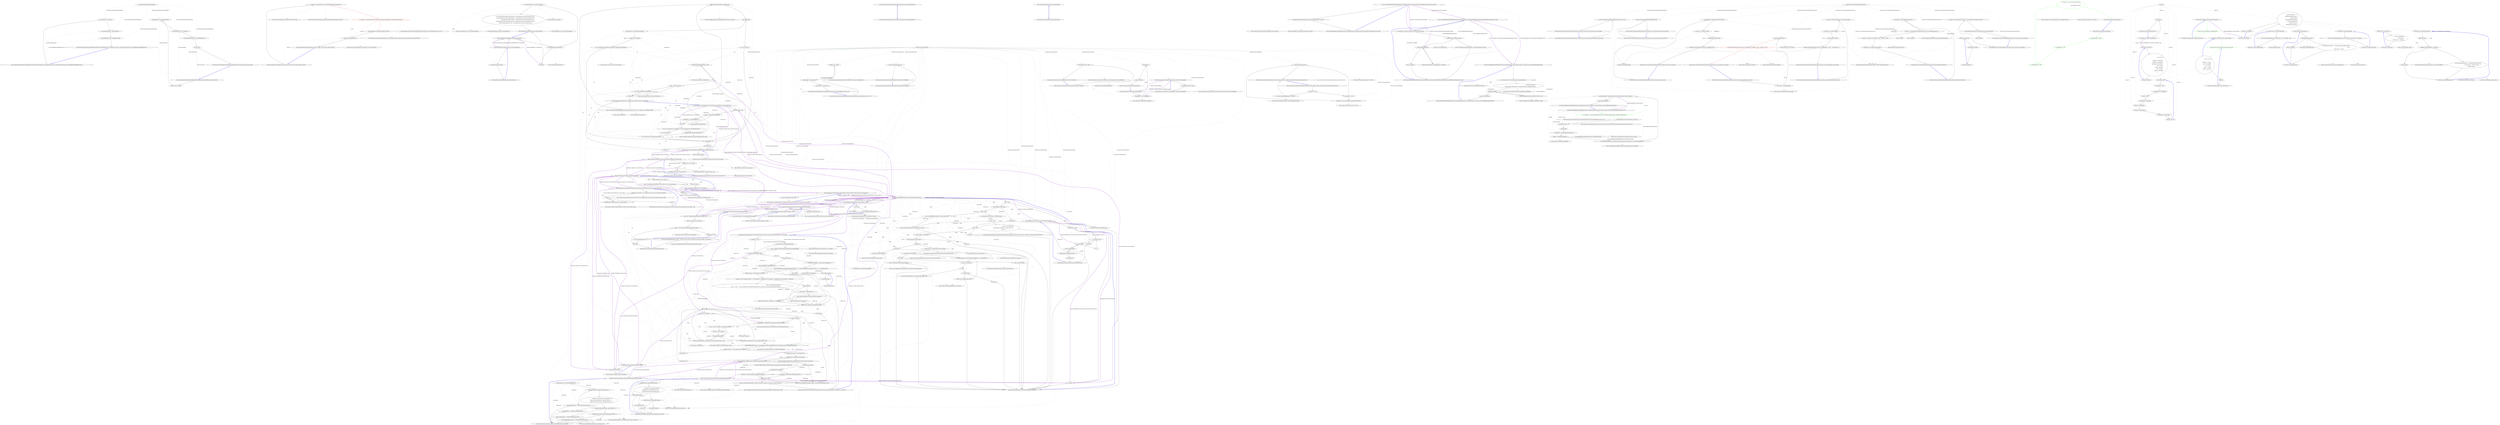 digraph  {
n12 [label="Nancy.Routing.DefaultNancyModuleBuilder", span=""];
n0 [cluster="Nancy.Routing.DefaultNancyModuleBuilder.DefaultNancyModuleBuilder(Nancy.ViewEngines.IViewFactory, Nancy.IResponseFormatter, Nancy.ModelBinding.IModelBinderLocator)", label="Entry Nancy.Routing.DefaultNancyModuleBuilder.DefaultNancyModuleBuilder(Nancy.ViewEngines.IViewFactory, Nancy.IResponseFormatter, Nancy.ModelBinding.IModelBinderLocator)", span="20-20"];
n1 [cluster="Nancy.Routing.DefaultNancyModuleBuilder.DefaultNancyModuleBuilder(Nancy.ViewEngines.IViewFactory, Nancy.IResponseFormatter, Nancy.ModelBinding.IModelBinderLocator)", label="this.viewFactory = viewFactory", span="22-22"];
n2 [cluster="Nancy.Routing.DefaultNancyModuleBuilder.DefaultNancyModuleBuilder(Nancy.ViewEngines.IViewFactory, Nancy.IResponseFormatter, Nancy.ModelBinding.IModelBinderLocator)", label="this.responseFormatter = responseFormatter", span="23-23"];
n3 [cluster="Nancy.Routing.DefaultNancyModuleBuilder.DefaultNancyModuleBuilder(Nancy.ViewEngines.IViewFactory, Nancy.IResponseFormatter, Nancy.ModelBinding.IModelBinderLocator)", label="this.modelBinderLocator = modelBinderLocator", span="24-24"];
n4 [cluster="Nancy.Routing.DefaultNancyModuleBuilder.DefaultNancyModuleBuilder(Nancy.ViewEngines.IViewFactory, Nancy.IResponseFormatter, Nancy.ModelBinding.IModelBinderLocator)", label="Exit Nancy.Routing.DefaultNancyModuleBuilder.DefaultNancyModuleBuilder(Nancy.ViewEngines.IViewFactory, Nancy.IResponseFormatter, Nancy.ModelBinding.IModelBinderLocator)", span="20-20"];
n5 [cluster="Nancy.Routing.DefaultNancyModuleBuilder.BuildModule(Nancy.NancyModule, Nancy.NancyContext)", label="Entry Nancy.Routing.DefaultNancyModuleBuilder.BuildModule(Nancy.NancyModule, Nancy.NancyContext)", span="33-33"];
n6 [cluster="Nancy.Routing.DefaultNancyModuleBuilder.BuildModule(Nancy.NancyModule, Nancy.NancyContext)", label="module.Context = context", span="35-35"];
n7 [cluster="Nancy.Routing.DefaultNancyModuleBuilder.BuildModule(Nancy.NancyModule, Nancy.NancyContext)", label="module.Response = this.responseFormatter", span="36-36"];
n8 [cluster="Nancy.Routing.DefaultNancyModuleBuilder.BuildModule(Nancy.NancyModule, Nancy.NancyContext)", label="module.ViewFactory = this.viewFactory", span="37-37"];
n9 [cluster="Nancy.Routing.DefaultNancyModuleBuilder.BuildModule(Nancy.NancyModule, Nancy.NancyContext)", label="module.ModelBinderLocator = this.modelBinderLocator", span="38-38"];
n10 [cluster="Nancy.Routing.DefaultNancyModuleBuilder.BuildModule(Nancy.NancyModule, Nancy.NancyContext)", label="return module;", span="40-40"];
n11 [cluster="Nancy.Routing.DefaultNancyModuleBuilder.BuildModule(Nancy.NancyModule, Nancy.NancyContext)", label="Exit Nancy.Routing.DefaultNancyModuleBuilder.BuildModule(Nancy.NancyModule, Nancy.NancyContext)", span="33-33"];
m0_10 [cluster="System.IO.StreamWriter.StreamWriter(System.IO.Stream)", file="DefaultJsonSerializer.cs", label="Entry System.IO.StreamWriter.StreamWriter(System.IO.Stream)", span="0-0"];
m0_21 [cluster="string.Split(params char[])", file="DefaultJsonSerializer.cs", label="Entry string.Split(params char[])", span="0-0"];
m0_11 [cluster="Nancy.IO.UnclosableStreamWrapper.UnclosableStreamWrapper(System.IO.Stream)", file="DefaultJsonSerializer.cs", label="Entry Nancy.IO.UnclosableStreamWrapper.UnclosableStreamWrapper(System.IO.Stream)", span="22-22"];
m0_3 [cluster="Nancy.Responses.DefaultJsonSerializer.IsJsonType(string)", file="DefaultJsonSerializer.cs", label="Entry Nancy.Responses.DefaultJsonSerializer.IsJsonType(string)", span="59-59"];
m0_15 [cluster="Nancy.Responses.DefaultJsonSerializer.IsJsonType(string)", file="DefaultJsonSerializer.cs", label="string.IsNullOrEmpty(contentType)", span="61-61"];
m0_17 [cluster="Nancy.Responses.DefaultJsonSerializer.IsJsonType(string)", file="DefaultJsonSerializer.cs", label="var contentMimeType = contentType.Split(';')[0]", span="66-66"];
m0_16 [cluster="Nancy.Responses.DefaultJsonSerializer.IsJsonType(string)", file="DefaultJsonSerializer.cs", label="return false;", span="63-63"];
m0_18 [cluster="Nancy.Responses.DefaultJsonSerializer.IsJsonType(string)", file="DefaultJsonSerializer.cs", label="return contentMimeType.Equals(''application/json'', StringComparison.InvariantCultureIgnoreCase) ||\r\n                   contentMimeType.StartsWith(''application/json-'', StringComparison.InvariantCultureIgnoreCase) ||\r\n                   contentMimeType.Equals(''text/json'', StringComparison.InvariantCultureIgnoreCase) ||\r\n                  (contentMimeType.StartsWith(''application/vnd'', StringComparison.InvariantCultureIgnoreCase) &&\r\n                   contentMimeType.EndsWith(''+json'', StringComparison.InvariantCultureIgnoreCase));", span="68-72"];
m0_19 [cluster="Nancy.Responses.DefaultJsonSerializer.IsJsonType(string)", file="DefaultJsonSerializer.cs", label="Exit Nancy.Responses.DefaultJsonSerializer.IsJsonType(string)", span="59-59"];
m0_0 [cluster="Nancy.Responses.DefaultJsonSerializer.CanSerialize(string)", file="DefaultJsonSerializer.cs", label="Entry Nancy.Responses.DefaultJsonSerializer.CanSerialize(string)", span="16-16"];
m0_1 [cluster="Nancy.Responses.DefaultJsonSerializer.CanSerialize(string)", file="DefaultJsonSerializer.cs", label="return IsJsonType(contentType);", span="18-18"];
m0_2 [cluster="Nancy.Responses.DefaultJsonSerializer.CanSerialize(string)", file="DefaultJsonSerializer.cs", label="Exit Nancy.Responses.DefaultJsonSerializer.CanSerialize(string)", span="16-16"];
m0_20 [cluster="string.IsNullOrEmpty(string)", file="DefaultJsonSerializer.cs", label="Entry string.IsNullOrEmpty(string)", span="0-0"];
m0_4 [cluster="Nancy.Responses.DefaultJsonSerializer.Serialize<TModel>(string, TModel, System.IO.Stream)", file="DefaultJsonSerializer.cs", label="Entry Nancy.Responses.DefaultJsonSerializer.Serialize<TModel>(string, TModel, System.IO.Stream)", span="37-37"];
m0_5 [cluster="Nancy.Responses.DefaultJsonSerializer.Serialize<TModel>(string, TModel, System.IO.Stream)", file="DefaultJsonSerializer.cs", label="var writer = new StreamWriter(new UnclosableStreamWrapper(outputStream))", span="39-39"];
m0_8 [cluster="Nancy.Responses.DefaultJsonSerializer.Serialize<TModel>(string, TModel, System.IO.Stream)", file="DefaultJsonSerializer.cs", label="serializer.Serialize(model, writer)", span="45-45"];
m0_6 [cluster="Nancy.Responses.DefaultJsonSerializer.Serialize<TModel>(string, TModel, System.IO.Stream)", color=red, community=0, file="DefaultJsonSerializer.cs", label="8: var serializer = new JavaScriptSerializer(null, false, JsonSettings.MaxJsonLength, JsonSettings.MaxRecursions)", span="41-41"];
m0_7 [cluster="Nancy.Responses.DefaultJsonSerializer.Serialize<TModel>(string, TModel, System.IO.Stream)", file="DefaultJsonSerializer.cs", label="serializer.RegisterConverters(JsonSettings.Converters)", span="43-43"];
m0_9 [cluster="Nancy.Responses.DefaultJsonSerializer.Serialize<TModel>(string, TModel, System.IO.Stream)", file="DefaultJsonSerializer.cs", label="Exit Nancy.Responses.DefaultJsonSerializer.Serialize<TModel>(string, TModel, System.IO.Stream)", span="37-37"];
m0_13 [cluster="Nancy.Json.JavaScriptSerializer.RegisterConverters(System.Collections.Generic.IEnumerable<Nancy.Json.JavaScriptConverter>)", file="DefaultJsonSerializer.cs", label="Entry Nancy.Json.JavaScriptSerializer.RegisterConverters(System.Collections.Generic.IEnumerable<Nancy.Json.JavaScriptConverter>)", span="435-435"];
m0_24 [cluster="string.EndsWith(string, System.StringComparison)", file="DefaultJsonSerializer.cs", label="Entry string.EndsWith(string, System.StringComparison)", span="0-0"];
m0_14 [cluster="Nancy.Json.JavaScriptSerializer.Serialize(object, System.IO.TextWriter)", file="DefaultJsonSerializer.cs", label="Entry Nancy.Json.JavaScriptSerializer.Serialize(object, System.IO.TextWriter)", span="471-471"];
m0_22 [cluster="string.Equals(string, System.StringComparison)", file="DefaultJsonSerializer.cs", label="Entry string.Equals(string, System.StringComparison)", span="0-0"];
m0_12 [cluster="Nancy.Json.JavaScriptSerializer.JavaScriptSerializer(Nancy.Json.JavaScriptTypeResolver, bool, int, int)", file="DefaultJsonSerializer.cs", label="Entry Nancy.Json.JavaScriptSerializer.JavaScriptSerializer(Nancy.Json.JavaScriptTypeResolver, bool, int, int)", span="74-74"];
m0_23 [cluster="string.StartsWith(string, System.StringComparison)", file="DefaultJsonSerializer.cs", label="Entry string.StartsWith(string, System.StringComparison)", span="0-0"];
m2_127 [cluster="Nancy.Helpers.ReflectionUtils.IsAssignable(System.Type, System.Type)", file="JavaScriptSerializer.cs", label="Entry Nancy.Helpers.ReflectionUtils.IsAssignable(System.Type, System.Type)", span="56-56"];
m2_124 [cluster="System.Type.GetElementType()", file="JavaScriptSerializer.cs", label="Entry System.Type.GetElementType()", span="0-0"];
m2_238 [cluster="System.ArgumentNullException.ArgumentNullException(string)", file="JavaScriptSerializer.cs", label="Entry System.ArgumentNullException.ArgumentNullException(string)", span="0-0"];
m2_99 [cluster="System.Collections.Generic.Dictionary<TKey, TValue>.Add(TKey, TValue)", file="JavaScriptSerializer.cs", label="Entry System.Collections.Generic.Dictionary<TKey, TValue>.Add(TKey, TValue)", span="0-0"];
m2_239 [cluster="System.Collections.Generic.List<T>.List()", file="JavaScriptSerializer.cs", label="Entry System.Collections.Generic.List<T>.List()", span="0-0"];
m2_251 [cluster="Nancy.Json.JavaScriptSerializer.Serialize(object)", file="JavaScriptSerializer.cs", label="Entry Nancy.Json.JavaScriptSerializer.Serialize(object)", span="459-459"];
m2_252 [cluster="Nancy.Json.JavaScriptSerializer.Serialize(object)", file="JavaScriptSerializer.cs", label="StringBuilder b = new StringBuilder()", span="461-461"];
m2_253 [cluster="Nancy.Json.JavaScriptSerializer.Serialize(object)", file="JavaScriptSerializer.cs", label="Serialize(obj, b)", span="462-462"];
m2_254 [cluster="Nancy.Json.JavaScriptSerializer.Serialize(object)", file="JavaScriptSerializer.cs", label="return b.ToString();", span="463-463"];
m2_255 [cluster="Nancy.Json.JavaScriptSerializer.Serialize(object)", file="JavaScriptSerializer.cs", label="Exit Nancy.Json.JavaScriptSerializer.Serialize(object)", span="459-459"];
m2_78 [cluster="Nancy.Json.JavaScriptSerializer.EvaluateDictionary(System.Collections.Generic.IDictionary<string, object>, bool)", file="JavaScriptSerializer.cs", label="Entry Nancy.Json.JavaScriptSerializer.EvaluateDictionary(System.Collections.Generic.IDictionary<string, object>, bool)", span="225-225"];
m2_93 [cluster="Nancy.Json.JavaScriptSerializer.EvaluateDictionary(System.Collections.Generic.IDictionary<string, object>, bool)", file="JavaScriptSerializer.cs", label="Dictionary<string, object> d = new Dictionary<string, object>(StringComparer.Ordinal)", span="227-227"];
m2_94 [cluster="Nancy.Json.JavaScriptSerializer.EvaluateDictionary(System.Collections.Generic.IDictionary<string, object>, bool)", file="JavaScriptSerializer.cs", label=dict, span="228-228"];
m2_95 [cluster="Nancy.Json.JavaScriptSerializer.EvaluateDictionary(System.Collections.Generic.IDictionary<string, object>, bool)", file="JavaScriptSerializer.cs", label="d.Add(entry.Key, Evaluate(entry.Value, convertListToArray))", span="230-230"];
m2_96 [cluster="Nancy.Json.JavaScriptSerializer.EvaluateDictionary(System.Collections.Generic.IDictionary<string, object>, bool)", file="JavaScriptSerializer.cs", label="return d;", span="233-233"];
m2_97 [cluster="Nancy.Json.JavaScriptSerializer.EvaluateDictionary(System.Collections.Generic.IDictionary<string, object>, bool)", file="JavaScriptSerializer.cs", label="Exit Nancy.Json.JavaScriptSerializer.EvaluateDictionary(System.Collections.Generic.IDictionary<string, object>, bool)", span="225-225"];
m2_180 [cluster="Unk.Any", file="JavaScriptSerializer.cs", label="Entry Unk.Any", span=""];
m2_48 [cluster="Nancy.Json.JavaScriptSerializer.EvaluateDictionary(System.Collections.Generic.IDictionary<string, object>)", file="JavaScriptSerializer.cs", label="Entry Nancy.Json.JavaScriptSerializer.EvaluateDictionary(System.Collections.Generic.IDictionary<string, object>)", span="220-220"];
m2_91 [cluster="Nancy.Json.JavaScriptSerializer.EvaluateDictionary(System.Collections.Generic.IDictionary<string, object>)", file="JavaScriptSerializer.cs", label="return EvaluateDictionary(dict, false);", span="222-222"];
m2_92 [cluster="Nancy.Json.JavaScriptSerializer.EvaluateDictionary(System.Collections.Generic.IDictionary<string, object>)", file="JavaScriptSerializer.cs", label="Exit Nancy.Json.JavaScriptSerializer.EvaluateDictionary(System.Collections.Generic.IDictionary<string, object>)", span="220-220"];
m2_89 [cluster="System.Collections.ArrayList.Add(object)", file="JavaScriptSerializer.cs", label="Entry System.Collections.ArrayList.Add(object)", span="0-0"];
m2_223 [cluster="System.ArgumentNullException.ArgumentNullException(string, string)", file="JavaScriptSerializer.cs", label="Entry System.ArgumentNullException.ArgumentNullException(string, string)", span="0-0"];
m2_179 [cluster="System.Type.GetInterfaces()", file="JavaScriptSerializer.cs", label="Entry System.Type.GetInterfaces()", span="0-0"];
m2_265 [cluster="Nancy.Json.Json.Serialize(object, Nancy.Json.JavaScriptSerializer, System.IO.TextWriter)", file="JavaScriptSerializer.cs", label="Entry Nancy.Json.Json.Serialize(object, Nancy.Json.JavaScriptSerializer, System.IO.TextWriter)", span="56-56"];
m2_9 [cluster="Nancy.Json.JavaScriptSerializer.ConvertToType<T>(object)", file="JavaScriptSerializer.cs", label="Entry Nancy.Json.JavaScriptSerializer.ConvertToType<T>(object)", span="113-113"];
m2_10 [cluster="Nancy.Json.JavaScriptSerializer.ConvertToType<T>(object)", file="JavaScriptSerializer.cs", label="obj == null", span="115-115"];
m2_12 [cluster="Nancy.Json.JavaScriptSerializer.ConvertToType<T>(object)", file="JavaScriptSerializer.cs", label="return (T)ConvertToType(typeof(T), obj);", span="118-118"];
m2_11 [cluster="Nancy.Json.JavaScriptSerializer.ConvertToType<T>(object)", file="JavaScriptSerializer.cs", label="return default(T);", span="116-116"];
m2_13 [cluster="Nancy.Json.JavaScriptSerializer.ConvertToType<T>(object)", file="JavaScriptSerializer.cs", label="Exit Nancy.Json.JavaScriptSerializer.ConvertToType<T>(object)", span="113-113"];
m2_54 [cluster="System.Type.IsAssignableFrom(System.Type)", file="JavaScriptSerializer.cs", label="Entry System.Type.IsAssignableFrom(System.Type)", span="0-0"];
m2_79 [cluster="Nancy.Json.JavaScriptSerializer.EvaluateList(System.Collections.ArrayList, bool)", file="JavaScriptSerializer.cs", label="Entry Nancy.Json.JavaScriptSerializer.EvaluateList(System.Collections.ArrayList, bool)", span="211-211"];
m2_83 [cluster="Nancy.Json.JavaScriptSerializer.EvaluateList(System.Collections.ArrayList, bool)", file="JavaScriptSerializer.cs", label="ArrayList list = new ArrayList()", span="213-213"];
m2_84 [cluster="Nancy.Json.JavaScriptSerializer.EvaluateList(System.Collections.ArrayList, bool)", file="JavaScriptSerializer.cs", label=e, span="214-214"];
m2_85 [cluster="Nancy.Json.JavaScriptSerializer.EvaluateList(System.Collections.ArrayList, bool)", file="JavaScriptSerializer.cs", label="list.Add(Evaluate(value, convertListToArray))", span="215-215"];
m2_86 [cluster="Nancy.Json.JavaScriptSerializer.EvaluateList(System.Collections.ArrayList, bool)", file="JavaScriptSerializer.cs", label="return convertListToArray ? (object)list.ToArray() : list;", span="217-217"];
m2_87 [cluster="Nancy.Json.JavaScriptSerializer.EvaluateList(System.Collections.ArrayList, bool)", file="JavaScriptSerializer.cs", label="Exit Nancy.Json.JavaScriptSerializer.EvaluateList(System.Collections.ArrayList, bool)", span="211-211"];
m2_129 [cluster="System.Activator.CreateInstance(System.Type)", file="JavaScriptSerializer.cs", label="Entry System.Activator.CreateInstance(System.Type)", span="0-0"];
m2_53 [cluster="object.GetType()", file="JavaScriptSerializer.cs", label="Entry object.GetType()", span="0-0"];
m2_88 [cluster="System.Collections.ArrayList.ArrayList()", file="JavaScriptSerializer.cs", label="Entry System.Collections.ArrayList.ArrayList()", span="0-0"];
m2_132 [cluster="string.Format(string, object)", file="JavaScriptSerializer.cs", label="Entry string.Format(string, object)", span="0-0"];
m2_230 [cluster="Nancy.Json.Json.Deserialize(System.IO.TextReader, Nancy.Json.JavaScriptSerializer)", file="JavaScriptSerializer.cs", label="Entry Nancy.Json.Json.Deserialize(System.IO.TextReader, Nancy.Json.JavaScriptSerializer)", span="81-81"];
m2_261 [cluster="Nancy.Json.Json.Serialize(object, Nancy.Json.JavaScriptSerializer, System.Text.StringBuilder)", file="JavaScriptSerializer.cs", label="Entry Nancy.Json.Json.Serialize(object, Nancy.Json.JavaScriptSerializer, System.Text.StringBuilder)", span="44-44"];
m2_189 [cluster="Nancy.Helpers.ReflectionUtils.SetMemberValue(System.Reflection.MemberInfo, object, object)", file="JavaScriptSerializer.cs", label="Entry Nancy.Helpers.ReflectionUtils.SetMemberValue(System.Reflection.MemberInfo, object, object)", span="223-223"];
m2_128 [cluster="System.Type.MakeGenericType(params System.Type[])", file="JavaScriptSerializer.cs", label="Entry System.Type.MakeGenericType(params System.Type[])", span="0-0"];
m2_98 [cluster="System.Collections.Generic.Dictionary<TKey, TValue>.Dictionary(System.Collections.Generic.IEqualityComparer<TKey>)", file="JavaScriptSerializer.cs", label="Entry System.Collections.Generic.Dictionary<TKey, TValue>.Dictionary(System.Collections.Generic.IEqualityComparer<TKey>)", span="0-0"];
m2_68 [cluster="Nancy.Json.JavaScriptSerializer.Evaluate(object)", file="JavaScriptSerializer.cs", label="Entry Nancy.Json.JavaScriptSerializer.Evaluate(object)", span="192-192"];
m2_69 [cluster="Nancy.Json.JavaScriptSerializer.Evaluate(object)", file="JavaScriptSerializer.cs", label="return Evaluate(value, false);", span="194-194"];
m2_70 [cluster="Nancy.Json.JavaScriptSerializer.Evaluate(object)", file="JavaScriptSerializer.cs", label="Exit Nancy.Json.JavaScriptSerializer.Evaluate(object)", span="192-192"];
m2_256 [cluster="System.Text.StringBuilder.StringBuilder()", file="JavaScriptSerializer.cs", label="Entry System.Text.StringBuilder.StringBuilder()", span="0-0"];
m2_187 [cluster="Nancy.Json.JavaScriptSerializer.ResolveGenericInterfaceToType(System.Type)", file="JavaScriptSerializer.cs", label="Entry Nancy.Json.JavaScriptSerializer.ResolveGenericInterfaceToType(System.Type)", span="371-371"];
m2_193 [cluster="Nancy.Json.JavaScriptSerializer.ResolveGenericInterfaceToType(System.Type)", file="JavaScriptSerializer.cs", label="Type[] genericArgs = type.GetGenericArguments()", span="373-373"];
m2_194 [cluster="Nancy.Json.JavaScriptSerializer.ResolveGenericInterfaceToType(System.Type)", file="JavaScriptSerializer.cs", label="ReflectionUtils.IsSubClass(type, typeof(IDictionary<,>))", span="375-375"];
m2_196 [cluster="Nancy.Json.JavaScriptSerializer.ResolveGenericInterfaceToType(System.Type)", file="JavaScriptSerializer.cs", label="ReflectionUtils.IsSubClass(type, typeof(IList<>)) ||\r\n                ReflectionUtils.IsSubClass(type, typeof(ICollection<>)) ||\r\n                ReflectionUtils.IsSubClass(type, typeof(IEnumerable<>))", span="378-380"];
m2_198 [cluster="Nancy.Json.JavaScriptSerializer.ResolveGenericInterfaceToType(System.Type)", file="JavaScriptSerializer.cs", label="ReflectionUtils.IsSubClass(type, typeof(IComparer<>))", span="384-384"];
m2_200 [cluster="Nancy.Json.JavaScriptSerializer.ResolveGenericInterfaceToType(System.Type)", file="JavaScriptSerializer.cs", label="ReflectionUtils.IsSubClass(type, typeof(IEqualityComparer<>))", span="387-387"];
m2_195 [cluster="Nancy.Json.JavaScriptSerializer.ResolveGenericInterfaceToType(System.Type)", file="JavaScriptSerializer.cs", label="return typeof(Dictionary<,>).MakeGenericType(genericArgs);", span="376-376"];
m2_197 [cluster="Nancy.Json.JavaScriptSerializer.ResolveGenericInterfaceToType(System.Type)", file="JavaScriptSerializer.cs", label="return typeof(List<>).MakeGenericType(genericArgs);", span="382-382"];
m2_199 [cluster="Nancy.Json.JavaScriptSerializer.ResolveGenericInterfaceToType(System.Type)", file="JavaScriptSerializer.cs", label="return typeof(Comparer<>).MakeGenericType(genericArgs);", span="385-385"];
m2_201 [cluster="Nancy.Json.JavaScriptSerializer.ResolveGenericInterfaceToType(System.Type)", file="JavaScriptSerializer.cs", label="return typeof(EqualityComparer<>).MakeGenericType(genericArgs);", span="388-388"];
m2_202 [cluster="Nancy.Json.JavaScriptSerializer.ResolveGenericInterfaceToType(System.Type)", file="JavaScriptSerializer.cs", label="return null;", span="390-390"];
m2_203 [cluster="Nancy.Json.JavaScriptSerializer.ResolveGenericInterfaceToType(System.Type)", file="JavaScriptSerializer.cs", label="Exit Nancy.Json.JavaScriptSerializer.ResolveGenericInterfaceToType(System.Type)", span="371-371"];
m2_131 [cluster="System.Type.GetType()", file="JavaScriptSerializer.cs", label="Entry System.Type.GetType()", span="0-0"];
m2_213 [cluster="Nancy.Json.JavaScriptSerializer.DeserializeObject(string)", file="JavaScriptSerializer.cs", label="Entry Nancy.Json.JavaScriptSerializer.DeserializeObject(string)", span="409-409"];
m2_214 [cluster="Nancy.Json.JavaScriptSerializer.DeserializeObject(string)", file="JavaScriptSerializer.cs", label="object obj = Evaluate(DeserializeObjectInternal(input), true)", span="411-411"];
m2_215 [cluster="Nancy.Json.JavaScriptSerializer.DeserializeObject(string)", file="JavaScriptSerializer.cs", label="IDictionary dictObj = obj as IDictionary", span="412-412"];
m2_219 [cluster="Nancy.Json.JavaScriptSerializer.DeserializeObject(string)", file="JavaScriptSerializer.cs", label="obj = ConvertToType(null, obj)", span="420-420"];
m2_220 [cluster="Nancy.Json.JavaScriptSerializer.DeserializeObject(string)", file="JavaScriptSerializer.cs", label="return obj;", span="422-422"];
m2_216 [cluster="Nancy.Json.JavaScriptSerializer.DeserializeObject(string)", file="JavaScriptSerializer.cs", label="dictObj != null && dictObj.Contains(SerializedTypeNameKey)", span="413-413"];
m2_217 [cluster="Nancy.Json.JavaScriptSerializer.DeserializeObject(string)", file="JavaScriptSerializer.cs", label="_typeResolver == null", span="415-415"];
m2_218 [cluster="Nancy.Json.JavaScriptSerializer.DeserializeObject(string)", file="JavaScriptSerializer.cs", label="throw new ArgumentNullException(''resolver'', ''Must have a type resolver to deserialize an object that has an '__type' member'');", span="417-417"];
m2_221 [cluster="Nancy.Json.JavaScriptSerializer.DeserializeObject(string)", file="JavaScriptSerializer.cs", label="Exit Nancy.Json.JavaScriptSerializer.DeserializeObject(string)", span="409-409"];
m2_258 [cluster="System.Text.StringBuilder.ToString()", file="JavaScriptSerializer.cs", label="Entry System.Text.StringBuilder.ToString()", span="0-0"];
m2_134 [cluster="System.Collections.ArrayList.ToArray(System.Type)", file="JavaScriptSerializer.cs", label="Entry System.Collections.ArrayList.ToArray(System.Type)", span="0-0"];
m2_64 [cluster="Nancy.Json.JavaScriptSerializer.Deserialize<T>(string)", file="JavaScriptSerializer.cs", label="Entry Nancy.Json.JavaScriptSerializer.Deserialize<T>(string)", span="187-187"];
m2_65 [cluster="Nancy.Json.JavaScriptSerializer.Deserialize<T>(string)", file="JavaScriptSerializer.cs", label="return ConvertToType<T>(DeserializeObjectInternal(input));", span="189-189"];
m2_66 [cluster="Nancy.Json.JavaScriptSerializer.Deserialize<T>(string)", file="JavaScriptSerializer.cs", label="Exit Nancy.Json.JavaScriptSerializer.Deserialize<T>(string)", span="187-187"];
m2_231 [cluster="Nancy.Json.JavaScriptSerializer.RegisterConverters(System.Collections.Generic.IEnumerable<Nancy.Json.JavaScriptConverter>)", file="JavaScriptSerializer.cs", label="Entry Nancy.Json.JavaScriptSerializer.RegisterConverters(System.Collections.Generic.IEnumerable<Nancy.Json.JavaScriptConverter>)", span="435-435"];
m2_232 [cluster="Nancy.Json.JavaScriptSerializer.RegisterConverters(System.Collections.Generic.IEnumerable<Nancy.Json.JavaScriptConverter>)", file="JavaScriptSerializer.cs", label="converters == null", span="437-437"];
m2_236 [cluster="Nancy.Json.JavaScriptSerializer.RegisterConverters(System.Collections.Generic.IEnumerable<Nancy.Json.JavaScriptConverter>)", file="JavaScriptSerializer.cs", label="_converterList.Add(converters)", span="442-442"];
m2_233 [cluster="Nancy.Json.JavaScriptSerializer.RegisterConverters(System.Collections.Generic.IEnumerable<Nancy.Json.JavaScriptConverter>)", file="JavaScriptSerializer.cs", label="throw new ArgumentNullException(''converters'');", span="438-438"];
m2_234 [cluster="Nancy.Json.JavaScriptSerializer.RegisterConverters(System.Collections.Generic.IEnumerable<Nancy.Json.JavaScriptConverter>)", file="JavaScriptSerializer.cs", label="_converterList == null", span="440-440"];
m2_235 [cluster="Nancy.Json.JavaScriptSerializer.RegisterConverters(System.Collections.Generic.IEnumerable<Nancy.Json.JavaScriptConverter>)", file="JavaScriptSerializer.cs", label="_converterList = new List<IEnumerable<JavaScriptConverter>>()", span="441-441"];
m2_237 [cluster="Nancy.Json.JavaScriptSerializer.RegisterConverters(System.Collections.Generic.IEnumerable<Nancy.Json.JavaScriptConverter>)", file="JavaScriptSerializer.cs", label="Exit Nancy.Json.JavaScriptSerializer.RegisterConverters(System.Collections.Generic.IEnumerable<Nancy.Json.JavaScriptConverter>)", span="435-435"];
m2_4 [cluster="Nancy.Json.JavaScriptSerializer.JavaScriptSerializer(Nancy.Json.JavaScriptTypeResolver, bool, int, int)", file="JavaScriptSerializer.cs", label="Entry Nancy.Json.JavaScriptSerializer.JavaScriptSerializer(Nancy.Json.JavaScriptTypeResolver, bool, int, int)", span="74-74"];
m2_5 [cluster="Nancy.Json.JavaScriptSerializer.JavaScriptSerializer(Nancy.Json.JavaScriptTypeResolver, bool, int, int)", file="JavaScriptSerializer.cs", label="_typeResolver = resolver", span="76-76"];
m2_6 [cluster="Nancy.Json.JavaScriptSerializer.JavaScriptSerializer(Nancy.Json.JavaScriptTypeResolver, bool, int, int)", file="JavaScriptSerializer.cs", label="_maxJsonLength = maxJsonLength", span="78-78"];
m2_7 [cluster="Nancy.Json.JavaScriptSerializer.JavaScriptSerializer(Nancy.Json.JavaScriptTypeResolver, bool, int, int)", file="JavaScriptSerializer.cs", label="_recursionLimit = recursionLimit", span="80-80"];
m2_8 [cluster="Nancy.Json.JavaScriptSerializer.JavaScriptSerializer(Nancy.Json.JavaScriptTypeResolver, bool, int, int)", file="JavaScriptSerializer.cs", label="Exit Nancy.Json.JavaScriptSerializer.JavaScriptSerializer(Nancy.Json.JavaScriptTypeResolver, bool, int, int)", span="74-74"];
m2_178 [cluster="Nancy.Json.JavaScriptTypeResolver.ResolveType(string)", file="JavaScriptSerializer.cs", label="Entry Nancy.Json.JavaScriptTypeResolver.ResolveType(string)", span="37-37"];
m2_181 [cluster="Nancy.Helpers.ReflectionUtils.GetTypedDictionaryValueType(System.Type)", file="JavaScriptSerializer.cs", label="Entry Nancy.Helpers.ReflectionUtils.GetTypedDictionaryValueType(System.Type)", span="110-110"];
m2_58 [cluster="System.ComponentModel.TypeConverter.CanConvertFrom(System.Type)", file="JavaScriptSerializer.cs", label="Entry System.ComponentModel.TypeConverter.CanConvertFrom(System.Type)", span="0-0"];
m2_130 [cluster="System.InvalidOperationException.InvalidOperationException(string)", file="JavaScriptSerializer.cs", label="Entry System.InvalidOperationException.InvalidOperationException(string)", span="0-0"];
m2_52 [cluster="Nancy.Json.JavaScriptSerializer.ConvertToList(System.Collections.ArrayList, System.Type)", file="JavaScriptSerializer.cs", label="Entry Nancy.Json.JavaScriptSerializer.ConvertToList(System.Collections.ArrayList, System.Type)", span="239-239"];
m2_100 [cluster="Nancy.Json.JavaScriptSerializer.ConvertToList(System.Collections.ArrayList, System.Type)", file="JavaScriptSerializer.cs", label="Type elementType = null", span="241-241"];
m2_101 [cluster="Nancy.Json.JavaScriptSerializer.ConvertToList(System.Collections.ArrayList, System.Type)", file="JavaScriptSerializer.cs", label="type != null && type.HasElementType", span="242-242"];
m2_102 [cluster="Nancy.Json.JavaScriptSerializer.ConvertToList(System.Collections.ArrayList, System.Type)", file="JavaScriptSerializer.cs", label="elementType = type.GetElementType()", span="243-243"];
m2_104 [cluster="Nancy.Json.JavaScriptSerializer.ConvertToList(System.Collections.ArrayList, System.Type)", file="JavaScriptSerializer.cs", label="type == null || type.IsArray || typeofObject == type || typeof(ArrayList).IsAssignableFrom(type)", span="246-246"];
m2_106 [cluster="Nancy.Json.JavaScriptSerializer.ConvertToList(System.Collections.ArrayList, System.Type)", file="JavaScriptSerializer.cs", label="ReflectionUtils.IsInstantiatableType(type)", span="248-248"];
m2_107 [cluster="Nancy.Json.JavaScriptSerializer.ConvertToList(System.Collections.ArrayList, System.Type)", file="JavaScriptSerializer.cs", label="list = (IList)Activator.CreateInstance(type, true)", span="250-250"];
m2_108 [cluster="Nancy.Json.JavaScriptSerializer.ConvertToList(System.Collections.ArrayList, System.Type)", file="JavaScriptSerializer.cs", label="ReflectionUtils.IsAssignable(type, typeofGenList)", span="251-251"];
m2_109 [cluster="Nancy.Json.JavaScriptSerializer.ConvertToList(System.Collections.ArrayList, System.Type)", file="JavaScriptSerializer.cs", label="type.IsGenericType", span="253-253"];
m2_110 [cluster="Nancy.Json.JavaScriptSerializer.ConvertToList(System.Collections.ArrayList, System.Type)", file="JavaScriptSerializer.cs", label="Type[] genArgs = type.GetGenericArguments()", span="255-255"];
m2_114 [cluster="Nancy.Json.JavaScriptSerializer.ConvertToList(System.Collections.ArrayList, System.Type)", file="JavaScriptSerializer.cs", label="throw new InvalidOperationException(String.Format(''Deserializing list type '{0}' not supported.'', type.GetType().Name));", span="264-264"];
m2_116 [cluster="Nancy.Json.JavaScriptSerializer.ConvertToList(System.Collections.ArrayList, System.Type)", file="JavaScriptSerializer.cs", label="EvaluateList(col)", span="268-268"];
m2_118 [cluster="Nancy.Json.JavaScriptSerializer.ConvertToList(System.Collections.ArrayList, System.Type)", file="JavaScriptSerializer.cs", label=col, span="272-272"];
m2_120 [cluster="Nancy.Json.JavaScriptSerializer.ConvertToList(System.Collections.ArrayList, System.Type)", file="JavaScriptSerializer.cs", label="type != null && type.IsArray", span="275-275"];
m2_119 [cluster="Nancy.Json.JavaScriptSerializer.ConvertToList(System.Collections.ArrayList, System.Type)", file="JavaScriptSerializer.cs", label="list.Add(ConvertToType(elementType, value))", span="273-273"];
m2_121 [cluster="Nancy.Json.JavaScriptSerializer.ConvertToList(System.Collections.ArrayList, System.Type)", file="JavaScriptSerializer.cs", label="list = ((ArrayList)list).ToArray(elementType)", span="276-276"];
m2_103 [cluster="Nancy.Json.JavaScriptSerializer.ConvertToList(System.Collections.ArrayList, System.Type)", file="JavaScriptSerializer.cs", label="IList list", span="245-245"];
m2_115 [cluster="Nancy.Json.JavaScriptSerializer.ConvertToList(System.Collections.ArrayList, System.Type)", file="JavaScriptSerializer.cs", label="list.IsReadOnly", span="266-266"];
m2_117 [cluster="Nancy.Json.JavaScriptSerializer.ConvertToList(System.Collections.ArrayList, System.Type)", file="JavaScriptSerializer.cs", label="return list;", span="269-269"];
m2_122 [cluster="Nancy.Json.JavaScriptSerializer.ConvertToList(System.Collections.ArrayList, System.Type)", file="JavaScriptSerializer.cs", label="return list;", span="278-278"];
m2_105 [cluster="Nancy.Json.JavaScriptSerializer.ConvertToList(System.Collections.ArrayList, System.Type)", file="JavaScriptSerializer.cs", label="list = new ArrayList()", span="247-247"];
m2_113 [cluster="Nancy.Json.JavaScriptSerializer.ConvertToList(System.Collections.ArrayList, System.Type)", file="JavaScriptSerializer.cs", label="list = new ArrayList()", span="261-261"];
m2_111 [cluster="Nancy.Json.JavaScriptSerializer.ConvertToList(System.Collections.ArrayList, System.Type)", file="JavaScriptSerializer.cs", label="elementType = genArgs[0]", span="256-256"];
m2_112 [cluster="Nancy.Json.JavaScriptSerializer.ConvertToList(System.Collections.ArrayList, System.Type)", file="JavaScriptSerializer.cs", label="list = (IList)Activator.CreateInstance(typeofGenList.MakeGenericType(genArgs))", span="258-258"];
m2_123 [cluster="Nancy.Json.JavaScriptSerializer.ConvertToList(System.Collections.ArrayList, System.Type)", file="JavaScriptSerializer.cs", label="Exit Nancy.Json.JavaScriptSerializer.ConvertToList(System.Collections.ArrayList, System.Type)", span="239-239"];
m2_57 [cluster="System.ComponentModel.TypeDescriptor.GetConverter(System.Type)", file="JavaScriptSerializer.cs", label="Entry System.ComponentModel.TypeDescriptor.GetConverter(System.Type)", span="0-0"];
m2_80 [cluster="Nancy.Json.JavaScriptSerializer.EvaluateList(System.Collections.ArrayList)", file="JavaScriptSerializer.cs", label="Entry Nancy.Json.JavaScriptSerializer.EvaluateList(System.Collections.ArrayList)", span="206-206"];
m2_81 [cluster="Nancy.Json.JavaScriptSerializer.EvaluateList(System.Collections.ArrayList)", file="JavaScriptSerializer.cs", label="return EvaluateList(e, false);", span="208-208"];
m2_82 [cluster="Nancy.Json.JavaScriptSerializer.EvaluateList(System.Collections.ArrayList)", file="JavaScriptSerializer.cs", label="Exit Nancy.Json.JavaScriptSerializer.EvaluateList(System.Collections.ArrayList)", span="206-206"];
m2_184 [cluster="System.Type.GetMember(string, System.Reflection.BindingFlags)", file="JavaScriptSerializer.cs", label="Entry System.Type.GetMember(string, System.Reflection.BindingFlags)", span="0-0"];
m2_125 [cluster="Nancy.Helpers.ReflectionUtils.IsInstantiatableType(System.Type)", file="JavaScriptSerializer.cs", label="Entry Nancy.Helpers.ReflectionUtils.IsInstantiatableType(System.Type)", span="34-34"];
m2_71 [cluster="Nancy.Json.JavaScriptSerializer.Evaluate(object, bool)", file="JavaScriptSerializer.cs", label="Entry Nancy.Json.JavaScriptSerializer.Evaluate(object, bool)", span="197-197"];
m2_72 [cluster="Nancy.Json.JavaScriptSerializer.Evaluate(object, bool)", file="JavaScriptSerializer.cs", label="value is IDictionary<string, object>", span="199-199"];
m2_73 [cluster="Nancy.Json.JavaScriptSerializer.Evaluate(object, bool)", file="JavaScriptSerializer.cs", label="value = EvaluateDictionary((IDictionary<string, object>)value, convertListToArray)", span="200-200"];
m2_74 [cluster="Nancy.Json.JavaScriptSerializer.Evaluate(object, bool)", file="JavaScriptSerializer.cs", label="value is ArrayList", span="201-201"];
m2_75 [cluster="Nancy.Json.JavaScriptSerializer.Evaluate(object, bool)", file="JavaScriptSerializer.cs", label="value = EvaluateList((ArrayList)value, convertListToArray)", span="202-202"];
m2_76 [cluster="Nancy.Json.JavaScriptSerializer.Evaluate(object, bool)", file="JavaScriptSerializer.cs", label="return value;", span="203-203"];
m2_77 [cluster="Nancy.Json.JavaScriptSerializer.Evaluate(object, bool)", file="JavaScriptSerializer.cs", label="Exit Nancy.Json.JavaScriptSerializer.Evaluate(object, bool)", span="197-197"];
m2_227 [cluster="Nancy.Json.JavaScriptSerializer.DeserializeObjectInternal(System.IO.TextReader)", file="JavaScriptSerializer.cs", label="Entry Nancy.Json.JavaScriptSerializer.DeserializeObjectInternal(System.IO.TextReader)", span="430-430"];
m2_228 [cluster="Nancy.Json.JavaScriptSerializer.DeserializeObjectInternal(System.IO.TextReader)", file="JavaScriptSerializer.cs", label="return Json.Deserialize(input, this);", span="432-432"];
m2_229 [cluster="Nancy.Json.JavaScriptSerializer.DeserializeObjectInternal(System.IO.TextReader)", file="JavaScriptSerializer.cs", label="Exit Nancy.Json.JavaScriptSerializer.DeserializeObjectInternal(System.IO.TextReader)", span="430-430"];
m2_257 [cluster="Nancy.Json.JavaScriptSerializer.Serialize(object, System.Text.StringBuilder)", file="JavaScriptSerializer.cs", label="Entry Nancy.Json.JavaScriptSerializer.Serialize(object, System.Text.StringBuilder)", span="466-466"];
m2_259 [cluster="Nancy.Json.JavaScriptSerializer.Serialize(object, System.Text.StringBuilder)", file="JavaScriptSerializer.cs", label="Json.Serialize(obj, this, output)", span="468-468"];
m2_260 [cluster="Nancy.Json.JavaScriptSerializer.Serialize(object, System.Text.StringBuilder)", file="JavaScriptSerializer.cs", label="Exit Nancy.Json.JavaScriptSerializer.Serialize(object, System.Text.StringBuilder)", span="466-466"];
m2_49 [cluster="Nancy.Json.JavaScriptSerializer.GetConverter(System.Type)", file="JavaScriptSerializer.cs", label="Entry Nancy.Json.JavaScriptSerializer.GetConverter(System.Type)", span="445-445"];
m2_241 [cluster="Nancy.Json.JavaScriptSerializer.GetConverter(System.Type)", file="JavaScriptSerializer.cs", label="_converterList != null", span="447-447"];
m2_246 [cluster="Nancy.Json.JavaScriptSerializer.GetConverter(System.Type)", file="JavaScriptSerializer.cs", label="supportedType.IsAssignableFrom(type)", span="452-452"];
m2_242 [cluster="Nancy.Json.JavaScriptSerializer.GetConverter(System.Type)", file="JavaScriptSerializer.cs", label="int i = 0", span="448-448"];
m2_249 [cluster="Nancy.Json.JavaScriptSerializer.GetConverter(System.Type)", file="JavaScriptSerializer.cs", label="return null;", span="456-456"];
m2_243 [cluster="Nancy.Json.JavaScriptSerializer.GetConverter(System.Type)", file="JavaScriptSerializer.cs", label="i < _converterList.Count", span="448-448"];
m2_244 [cluster="Nancy.Json.JavaScriptSerializer.GetConverter(System.Type)", file="JavaScriptSerializer.cs", label="_converterList[i]", span="450-450"];
m2_248 [cluster="Nancy.Json.JavaScriptSerializer.GetConverter(System.Type)", file="JavaScriptSerializer.cs", label="i++", span="448-448"];
m2_245 [cluster="Nancy.Json.JavaScriptSerializer.GetConverter(System.Type)", file="JavaScriptSerializer.cs", label="converter.SupportedTypes", span="451-451"];
m2_247 [cluster="Nancy.Json.JavaScriptSerializer.GetConverter(System.Type)", file="JavaScriptSerializer.cs", label="return converter;", span="453-453"];
m2_250 [cluster="Nancy.Json.JavaScriptSerializer.GetConverter(System.Type)", file="JavaScriptSerializer.cs", label="Exit Nancy.Json.JavaScriptSerializer.GetConverter(System.Type)", span="445-445"];
m2_60 [cluster="System.ComponentModel.TypeConverter.ConvertFrom(object)", file="JavaScriptSerializer.cs", label="Entry System.ComponentModel.TypeConverter.ConvertFrom(object)", span="0-0"];
m2_50 [cluster="Nancy.Json.JavaScriptConverter.Deserialize(System.Collections.Generic.IDictionary<string, object>, System.Type, Nancy.Json.JavaScriptSerializer)", file="JavaScriptSerializer.cs", label="Entry Nancy.Json.JavaScriptConverter.Deserialize(System.Collections.Generic.IDictionary<string, object>, System.Type, Nancy.Json.JavaScriptSerializer)", span="39-39"];
m2_185 [cluster="Nancy.Helpers.ReflectionUtils.CanSetMemberValue(System.Reflection.MemberInfo)", file="JavaScriptSerializer.cs", label="Entry Nancy.Helpers.ReflectionUtils.CanSetMemberValue(System.Reflection.MemberInfo)", span="265-265"];
m2_62 [cluster="System.Type.GetGenericArguments()", file="JavaScriptSerializer.cs", label="Entry System.Type.GetGenericArguments()", span="0-0"];
m2_2 [cluster="Nancy.Json.JavaScriptSerializer.JavaScriptSerializer(Nancy.Json.JavaScriptTypeResolver)", file="JavaScriptSerializer.cs", label="Entry Nancy.Json.JavaScriptSerializer.JavaScriptSerializer(Nancy.Json.JavaScriptTypeResolver)", span="69-69"];
m2_3 [cluster="Nancy.Json.JavaScriptSerializer.JavaScriptSerializer(Nancy.Json.JavaScriptTypeResolver)", file="JavaScriptSerializer.cs", label="Exit Nancy.Json.JavaScriptSerializer.JavaScriptSerializer(Nancy.Json.JavaScriptTypeResolver)", span="69-69"];
m2_190 [cluster="lambda expression", file="JavaScriptSerializer.cs", label="Entry lambda expression", span="296-296"];
m2_191 [cluster="lambda expression", file="JavaScriptSerializer.cs", label="i == typeof(IDictionary)", span="296-296"];
m2_192 [cluster="lambda expression", file="JavaScriptSerializer.cs", label="Exit lambda expression", span="296-296"];
m2_177 [cluster="System.Collections.Generic.ICollection<T>.Contains(T)", file="JavaScriptSerializer.cs", label="Entry System.Collections.Generic.ICollection<T>.Contains(T)", span="0-0"];
m2_188 [cluster="Nancy.Json.JavaScriptSerializer.ResolveInterfaceToType(System.Type)", file="JavaScriptSerializer.cs", label="Entry Nancy.Json.JavaScriptSerializer.ResolveInterfaceToType(System.Type)", span="393-393"];
m2_205 [cluster="Nancy.Json.JavaScriptSerializer.ResolveInterfaceToType(System.Type)", file="JavaScriptSerializer.cs", label="typeof(IDictionary).IsAssignableFrom(type)", span="395-395"];
m2_207 [cluster="Nancy.Json.JavaScriptSerializer.ResolveInterfaceToType(System.Type)", file="JavaScriptSerializer.cs", label="typeof(IList).IsAssignableFrom(type) ||\r\n                typeof(ICollection).IsAssignableFrom(type) ||\r\n                typeof(IEnumerable).IsAssignableFrom(type)", span="398-400"];
m2_209 [cluster="Nancy.Json.JavaScriptSerializer.ResolveInterfaceToType(System.Type)", file="JavaScriptSerializer.cs", label="typeof(IComparer).IsAssignableFrom(type)", span="403-403"];
m2_206 [cluster="Nancy.Json.JavaScriptSerializer.ResolveInterfaceToType(System.Type)", file="JavaScriptSerializer.cs", label="return typeof(Hashtable);", span="396-396"];
m2_208 [cluster="Nancy.Json.JavaScriptSerializer.ResolveInterfaceToType(System.Type)", file="JavaScriptSerializer.cs", label="return typeof(ArrayList);", span="401-401"];
m2_210 [cluster="Nancy.Json.JavaScriptSerializer.ResolveInterfaceToType(System.Type)", file="JavaScriptSerializer.cs", label="return typeof(Comparer);", span="404-404"];
m2_211 [cluster="Nancy.Json.JavaScriptSerializer.ResolveInterfaceToType(System.Type)", file="JavaScriptSerializer.cs", label="return null;", span="406-406"];
m2_212 [cluster="Nancy.Json.JavaScriptSerializer.ResolveInterfaceToType(System.Type)", file="JavaScriptSerializer.cs", label="Exit Nancy.Json.JavaScriptSerializer.ResolveInterfaceToType(System.Type)", span="393-393"];
m2_51 [cluster="Nancy.Json.JavaScriptSerializer.ConvertToObject(System.Collections.Generic.IDictionary<string, object>, System.Type)", file="JavaScriptSerializer.cs", label="Entry Nancy.Json.JavaScriptSerializer.ConvertToObject(System.Collections.Generic.IDictionary<string, object>, System.Type)", span="281-281"];
m2_135 [cluster="Nancy.Json.JavaScriptSerializer.ConvertToObject(System.Collections.Generic.IDictionary<string, object>, System.Type)", file="JavaScriptSerializer.cs", label="_typeResolver != null", span="283-283"];
m2_136 [cluster="Nancy.Json.JavaScriptSerializer.ConvertToObject(System.Collections.Generic.IDictionary<string, object>, System.Type)", file="JavaScriptSerializer.cs", label="dict.Keys.Contains(SerializedTypeNameKey)", span="285-285"];
m2_137 [cluster="Nancy.Json.JavaScriptSerializer.ConvertToObject(System.Collections.Generic.IDictionary<string, object>, System.Type)", file="JavaScriptSerializer.cs", label="type = _typeResolver.ResolveType((string)dict[SerializedTypeNameKey])", span="288-288"];
m2_139 [cluster="Nancy.Json.JavaScriptSerializer.ConvertToObject(System.Collections.Generic.IDictionary<string, object>, System.Type)", file="JavaScriptSerializer.cs", label="type.IsGenericType", span="293-293"];
m2_140 [cluster="Nancy.Json.JavaScriptSerializer.ConvertToObject(System.Collections.Generic.IDictionary<string, object>, System.Type)", file="JavaScriptSerializer.cs", label="var genericTypeDefinition = type.GetGenericTypeDefinition()", span="295-295"];
m2_142 [cluster="Nancy.Json.JavaScriptSerializer.ConvertToObject(System.Collections.Generic.IDictionary<string, object>, System.Type)", file="JavaScriptSerializer.cs", label="Type[] arguments = type.GetGenericArguments()", span="298-298"];
m2_144 [cluster="Nancy.Json.JavaScriptSerializer.ConvertToObject(System.Collections.Generic.IDictionary<string, object>, System.Type)", file="JavaScriptSerializer.cs", label="throw new InvalidOperationException(\r\n                            ''Type ''' + type + ''' is not not supported for serialization/deserialization of a dictionary, keys must be strings, guids or objects.'');", span="300-301"];
m2_145 [cluster="Nancy.Json.JavaScriptSerializer.ConvertToObject(System.Collections.Generic.IDictionary<string, object>, System.Type)", file="JavaScriptSerializer.cs", label="type.IsAbstract", span="302-302"];
m2_149 [cluster="Nancy.Json.JavaScriptSerializer.ConvertToObject(System.Collections.Generic.IDictionary<string, object>, System.Type)", file="JavaScriptSerializer.cs", label="type.IsAssignableFrom(typeof(IDictionary))", span="311-311"];
m2_151 [cluster="Nancy.Json.JavaScriptSerializer.ConvertToObject(System.Collections.Generic.IDictionary<string, object>, System.Type)", file="JavaScriptSerializer.cs", label="object target = Activator.CreateInstance(type, true)", span="314-314"];
m2_152 [cluster="Nancy.Json.JavaScriptSerializer.ConvertToObject(System.Collections.Generic.IDictionary<string, object>, System.Type)", file="JavaScriptSerializer.cs", label=dict, span="316-316"];
m2_155 [cluster="Nancy.Json.JavaScriptSerializer.ConvertToObject(System.Collections.Generic.IDictionary<string, object>, System.Type)", file="JavaScriptSerializer.cs", label="Type valueType = ReflectionUtils.GetTypedDictionaryValueType(type)", span="321-321"];
m2_161 [cluster="Nancy.Json.JavaScriptSerializer.ConvertToObject(System.Collections.Generic.IDictionary<string, object>, System.Type)", file="JavaScriptSerializer.cs", label="MemberInfo[] memberCollection = type.GetMember(entry.Key, BindingFlags.Public | BindingFlags.Instance | BindingFlags.IgnoreCase)", span="335-335"];
m2_138 [cluster="Nancy.Json.JavaScriptSerializer.ConvertToObject(System.Collections.Generic.IDictionary<string, object>, System.Type)", file="JavaScriptSerializer.cs", label="var isDictionaryWithGuidKey = false", span="292-292"];
m2_158 [cluster="Nancy.Json.JavaScriptSerializer.ConvertToObject(System.Collections.Generic.IDictionary<string, object>, System.Type)", file="JavaScriptSerializer.cs", label=isDictionaryWithGuidKey, span="325-325"];
m2_141 [cluster="Nancy.Json.JavaScriptSerializer.ConvertToObject(System.Collections.Generic.IDictionary<string, object>, System.Type)", file="JavaScriptSerializer.cs", label="genericTypeDefinition.IsAssignableFrom(typeof(IDictionary<,>)) || genericTypeDefinition.GetInterfaces().Any(i => i == typeof(IDictionary))", span="296-296"];
m2_143 [cluster="Nancy.Json.JavaScriptSerializer.ConvertToObject(System.Collections.Generic.IDictionary<string, object>, System.Type)", file="JavaScriptSerializer.cs", label="arguments == null || arguments.Length != 2 || (arguments[0] != typeof(object) && arguments[0] != typeof(string) && arguments[0] != typeof(Guid))", span="299-299"];
m2_147 [cluster="Nancy.Json.JavaScriptSerializer.ConvertToObject(System.Collections.Generic.IDictionary<string, object>, System.Type)", file="JavaScriptSerializer.cs", label="type = dictType.MakeGenericType(arguments[0], arguments[1])", span="305-305"];
m2_148 [cluster="Nancy.Json.JavaScriptSerializer.ConvertToObject(System.Collections.Generic.IDictionary<string, object>, System.Type)", file="JavaScriptSerializer.cs", label="isDictionaryWithGuidKey = arguments[0] == typeof(Guid)", span="308-308"];
m2_146 [cluster="Nancy.Json.JavaScriptSerializer.ConvertToObject(System.Collections.Generic.IDictionary<string, object>, System.Type)", file="JavaScriptSerializer.cs", label="Type dictType = typeof(Dictionary<,>)", span="304-304"];
m2_150 [cluster="Nancy.Json.JavaScriptSerializer.ConvertToObject(System.Collections.Generic.IDictionary<string, object>, System.Type)", file="JavaScriptSerializer.cs", label="type = typeof(Dictionary<string, object>)", span="312-312"];
m2_154 [cluster="Nancy.Json.JavaScriptSerializer.ConvertToObject(System.Collections.Generic.IDictionary<string, object>, System.Type)", file="JavaScriptSerializer.cs", label="target is IDictionary", span="319-319"];
m2_159 [cluster="Nancy.Json.JavaScriptSerializer.ConvertToObject(System.Collections.Generic.IDictionary<string, object>, System.Type)", file="JavaScriptSerializer.cs", label="((IDictionary)target).Add(new Guid(entry.Key), ConvertToType(valueType, value))", span="327-327"];
m2_160 [cluster="Nancy.Json.JavaScriptSerializer.ConvertToObject(System.Collections.Generic.IDictionary<string, object>, System.Type)", file="JavaScriptSerializer.cs", label="((IDictionary)target).Add(entry.Key, ConvertToType(valueType, value))", span="331-331"];
m2_174 [cluster="Nancy.Json.JavaScriptSerializer.ConvertToObject(System.Collections.Generic.IDictionary<string, object>, System.Type)", file="JavaScriptSerializer.cs", label="ReflectionUtils.SetMemberValue(member, target, ConvertToType(memberType, value))", span="365-365"];
m2_175 [cluster="Nancy.Json.JavaScriptSerializer.ConvertToObject(System.Collections.Generic.IDictionary<string, object>, System.Type)", file="JavaScriptSerializer.cs", label="return target;", span="368-368"];
m2_153 [cluster="Nancy.Json.JavaScriptSerializer.ConvertToObject(System.Collections.Generic.IDictionary<string, object>, System.Type)", file="JavaScriptSerializer.cs", label="object value = entry.Value", span="318-318"];
m2_156 [cluster="Nancy.Json.JavaScriptSerializer.ConvertToObject(System.Collections.Generic.IDictionary<string, object>, System.Type)", file="JavaScriptSerializer.cs", label="value != null && valueType == typeof(System.Object)", span="322-322"];
m2_157 [cluster="Nancy.Json.JavaScriptSerializer.ConvertToObject(System.Collections.Generic.IDictionary<string, object>, System.Type)", file="JavaScriptSerializer.cs", label="valueType = value.GetType()", span="323-323"];
m2_163 [cluster="Nancy.Json.JavaScriptSerializer.ConvertToObject(System.Collections.Generic.IDictionary<string, object>, System.Type)", file="JavaScriptSerializer.cs", label="Evaluate(value)", span="339-339"];
m2_166 [cluster="Nancy.Json.JavaScriptSerializer.ConvertToObject(System.Collections.Generic.IDictionary<string, object>, System.Type)", file="JavaScriptSerializer.cs", label="Evaluate(value)", span="348-348"];
m2_162 [cluster="Nancy.Json.JavaScriptSerializer.ConvertToObject(System.Collections.Generic.IDictionary<string, object>, System.Type)", file="JavaScriptSerializer.cs", label="memberCollection == null || memberCollection.Length == 0", span="336-336"];
m2_164 [cluster="Nancy.Json.JavaScriptSerializer.ConvertToObject(System.Collections.Generic.IDictionary<string, object>, System.Type)", file="JavaScriptSerializer.cs", label="MemberInfo member = memberCollection[0]", span="343-343"];
m2_165 [cluster="Nancy.Json.JavaScriptSerializer.ConvertToObject(System.Collections.Generic.IDictionary<string, object>, System.Type)", file="JavaScriptSerializer.cs", label="!ReflectionUtils.CanSetMemberValue(member)", span="345-345"];
m2_167 [cluster="Nancy.Json.JavaScriptSerializer.ConvertToObject(System.Collections.Generic.IDictionary<string, object>, System.Type)", file="JavaScriptSerializer.cs", label="Type memberType = ReflectionUtils.GetMemberUnderlyingType(member)", span="352-352"];
m2_168 [cluster="Nancy.Json.JavaScriptSerializer.ConvertToObject(System.Collections.Generic.IDictionary<string, object>, System.Type)", file="JavaScriptSerializer.cs", label="memberType.IsInterface", span="354-354"];
m2_169 [cluster="Nancy.Json.JavaScriptSerializer.ConvertToObject(System.Collections.Generic.IDictionary<string, object>, System.Type)", file="JavaScriptSerializer.cs", label="memberType.IsGenericType", span="356-356"];
m2_170 [cluster="Nancy.Json.JavaScriptSerializer.ConvertToObject(System.Collections.Generic.IDictionary<string, object>, System.Type)", file="JavaScriptSerializer.cs", label="memberType = ResolveGenericInterfaceToType(memberType)", span="357-357"];
m2_171 [cluster="Nancy.Json.JavaScriptSerializer.ConvertToObject(System.Collections.Generic.IDictionary<string, object>, System.Type)", file="JavaScriptSerializer.cs", label="memberType = ResolveInterfaceToType(memberType)", span="359-359"];
m2_172 [cluster="Nancy.Json.JavaScriptSerializer.ConvertToObject(System.Collections.Generic.IDictionary<string, object>, System.Type)", file="JavaScriptSerializer.cs", label="memberType == null", span="361-361"];
m2_173 [cluster="Nancy.Json.JavaScriptSerializer.ConvertToObject(System.Collections.Generic.IDictionary<string, object>, System.Type)", file="JavaScriptSerializer.cs", label="throw new InvalidOperationException(''Unable to deserialize a member, as its type is an unknown interface.'');", span="362-362"];
m2_176 [cluster="Nancy.Json.JavaScriptSerializer.ConvertToObject(System.Collections.Generic.IDictionary<string, object>, System.Type)", file="JavaScriptSerializer.cs", label="Exit Nancy.Json.JavaScriptSerializer.ConvertToObject(System.Collections.Generic.IDictionary<string, object>, System.Type)", span="281-281"];
m2_126 [cluster="System.Activator.CreateInstance(System.Type, bool)", file="JavaScriptSerializer.cs", label="Entry System.Activator.CreateInstance(System.Type, bool)", span="0-0"];
m2_0 [cluster="Nancy.Json.JavaScriptSerializer.JavaScriptSerializer()", file="JavaScriptSerializer.cs", label="Entry Nancy.Json.JavaScriptSerializer.JavaScriptSerializer()", span="64-64"];
m2_1 [cluster="Nancy.Json.JavaScriptSerializer.JavaScriptSerializer()", file="JavaScriptSerializer.cs", label="Exit Nancy.Json.JavaScriptSerializer.JavaScriptSerializer()", span="64-64"];
m2_186 [cluster="Nancy.Helpers.ReflectionUtils.GetMemberUnderlyingType(System.Reflection.MemberInfo)", file="JavaScriptSerializer.cs", label="Entry Nancy.Helpers.ReflectionUtils.GetMemberUnderlyingType(System.Reflection.MemberInfo)", span="141-141"];
m2_67 [cluster="Nancy.Json.JavaScriptSerializer.DeserializeObjectInternal(string)", file="JavaScriptSerializer.cs", label="Entry Nancy.Json.JavaScriptSerializer.DeserializeObjectInternal(string)", span="425-425"];
m2_224 [cluster="Nancy.Json.JavaScriptSerializer.DeserializeObjectInternal(string)", file="JavaScriptSerializer.cs", label="return Json.Deserialize(input, this);", span="427-427"];
m2_225 [cluster="Nancy.Json.JavaScriptSerializer.DeserializeObjectInternal(string)", file="JavaScriptSerializer.cs", label="Exit Nancy.Json.JavaScriptSerializer.DeserializeObjectInternal(string)", span="425-425"];
m2_226 [cluster="Nancy.Json.Json.Deserialize(string, Nancy.Json.JavaScriptSerializer)", file="JavaScriptSerializer.cs", label="Entry Nancy.Json.Json.Deserialize(string, Nancy.Json.JavaScriptSerializer)", span="68-68"];
m2_240 [cluster="System.Collections.Generic.List<T>.Add(T)", file="JavaScriptSerializer.cs", label="Entry System.Collections.Generic.List<T>.Add(T)", span="0-0"];
m2_90 [cluster="System.Collections.ArrayList.ToArray()", file="JavaScriptSerializer.cs", label="Entry System.Collections.ArrayList.ToArray()", span="0-0"];
m2_61 [cluster="System.Type.GetGenericTypeDefinition()", file="JavaScriptSerializer.cs", label="Entry System.Type.GetGenericTypeDefinition()", span="0-0"];
m2_14 [cluster="Nancy.Json.JavaScriptSerializer.ConvertToType(System.Type, object)", file="JavaScriptSerializer.cs", label="Entry Nancy.Json.JavaScriptSerializer.ConvertToType(System.Type, object)", span="121-121"];
m2_15 [cluster="Nancy.Json.JavaScriptSerializer.ConvertToType(System.Type, object)", file="JavaScriptSerializer.cs", label="obj == null", span="123-123"];
m2_17 [cluster="Nancy.Json.JavaScriptSerializer.ConvertToType(System.Type, object)", file="JavaScriptSerializer.cs", label="obj is IDictionary<string, object>", span="126-126"];
m2_18 [cluster="Nancy.Json.JavaScriptSerializer.ConvertToType(System.Type, object)", file="JavaScriptSerializer.cs", label="type == null", span="128-128"];
m2_19 [cluster="Nancy.Json.JavaScriptSerializer.ConvertToType(System.Type, object)", file="JavaScriptSerializer.cs", label="obj = EvaluateDictionary((IDictionary<string, object>)obj)", span="129-129"];
m2_20 [cluster="Nancy.Json.JavaScriptSerializer.ConvertToType(System.Type, object)", file="JavaScriptSerializer.cs", label="JavaScriptConverter converter = GetConverter(type)", span="132-132"];
m2_22 [cluster="Nancy.Json.JavaScriptSerializer.ConvertToType(System.Type, object)", file="JavaScriptSerializer.cs", label="return converter.Deserialize(\r\n                            EvaluateDictionary((IDictionary<string, object>)obj),\r\n                            type, this);", span="134-136"];
m2_23 [cluster="Nancy.Json.JavaScriptSerializer.ConvertToType(System.Type, object)", file="JavaScriptSerializer.cs", label="return ConvertToObject((IDictionary<string, object>)obj, type);", span="139-139"];
m2_24 [cluster="Nancy.Json.JavaScriptSerializer.ConvertToType(System.Type, object)", file="JavaScriptSerializer.cs", label="obj is ArrayList", span="141-141"];
m2_25 [cluster="Nancy.Json.JavaScriptSerializer.ConvertToType(System.Type, object)", file="JavaScriptSerializer.cs", label="return ConvertToList((ArrayList)obj, type);", span="142-142"];
m2_26 [cluster="Nancy.Json.JavaScriptSerializer.ConvertToType(System.Type, object)", file="JavaScriptSerializer.cs", label="type == null", span="144-144"];
m2_27 [cluster="Nancy.Json.JavaScriptSerializer.ConvertToType(System.Type, object)", file="JavaScriptSerializer.cs", label="return obj;", span="145-145"];
m2_28 [cluster="Nancy.Json.JavaScriptSerializer.ConvertToType(System.Type, object)", file="JavaScriptSerializer.cs", label="Type sourceType = obj.GetType()", span="147-147"];
m2_29 [cluster="Nancy.Json.JavaScriptSerializer.ConvertToType(System.Type, object)", file="JavaScriptSerializer.cs", label="type.IsAssignableFrom(sourceType)", span="148-148"];
m2_30 [cluster="Nancy.Json.JavaScriptSerializer.ConvertToType(System.Type, object)", file="JavaScriptSerializer.cs", label="return obj;", span="149-149"];
m2_31 [cluster="Nancy.Json.JavaScriptSerializer.ConvertToType(System.Type, object)", file="JavaScriptSerializer.cs", label="type.IsEnum", span="151-151"];
m2_32 [cluster="Nancy.Json.JavaScriptSerializer.ConvertToType(System.Type, object)", file="JavaScriptSerializer.cs", label="obj is string", span="152-152"];
m2_33 [cluster="Nancy.Json.JavaScriptSerializer.ConvertToType(System.Type, object)", file="JavaScriptSerializer.cs", label="return Enum.Parse(type, (string)obj, true);", span="153-153"];
m2_34 [cluster="Nancy.Json.JavaScriptSerializer.ConvertToType(System.Type, object)", file="JavaScriptSerializer.cs", label="return Enum.ToObject(type, obj);", span="155-155"];
m2_35 [cluster="Nancy.Json.JavaScriptSerializer.ConvertToType(System.Type, object)", file="JavaScriptSerializer.cs", label="TypeConverter c = TypeDescriptor.GetConverter(type)", span="157-157"];
m2_37 [cluster="Nancy.Json.JavaScriptSerializer.ConvertToType(System.Type, object)", file="JavaScriptSerializer.cs", label="obj is string", span="160-160"];
m2_38 [cluster="Nancy.Json.JavaScriptSerializer.ConvertToType(System.Type, object)", file="JavaScriptSerializer.cs", label="return c.ConvertFromInvariantString((string)obj);", span="161-161"];
m2_39 [cluster="Nancy.Json.JavaScriptSerializer.ConvertToType(System.Type, object)", file="JavaScriptSerializer.cs", label="return c.ConvertFrom(obj);", span="163-163"];
m2_40 [cluster="Nancy.Json.JavaScriptSerializer.ConvertToType(System.Type, object)", file="JavaScriptSerializer.cs", label="(type.IsGenericType) && (type.GetGenericTypeDefinition() == typeof(Nullable<>))", span="167-167"];
m2_41 [cluster="Nancy.Json.JavaScriptSerializer.ConvertToType(System.Type, object)", file="JavaScriptSerializer.cs", label="string s = obj as String", span="174-174"];
m2_45 [cluster="Nancy.Json.JavaScriptSerializer.ConvertToType(System.Type, object)", file="JavaScriptSerializer.cs", label="return Convert.ChangeType (obj, type.GetGenericArguments ()[0]);", span="181-181"];
m2_46 [cluster="Nancy.Json.JavaScriptSerializer.ConvertToType(System.Type, object)", file="JavaScriptSerializer.cs", label="return Convert.ChangeType(obj, type);", span="184-184"];
m2_16 [cluster="Nancy.Json.JavaScriptSerializer.ConvertToType(System.Type, object)", file="JavaScriptSerializer.cs", label="return null;", span="124-124"];
m2_21 [cluster="Nancy.Json.JavaScriptSerializer.ConvertToType(System.Type, object)", file="JavaScriptSerializer.cs", label="converter != null", span="133-133"];
m2_36 [cluster="Nancy.Json.JavaScriptSerializer.ConvertToType(System.Type, object)", file="JavaScriptSerializer.cs", label="c.CanConvertFrom(sourceType)", span="158-158"];
m2_42 [cluster="Nancy.Json.JavaScriptSerializer.ConvertToType(System.Type, object)", file="JavaScriptSerializer.cs", label="s != null", span="175-175"];
m2_43 [cluster="Nancy.Json.JavaScriptSerializer.ConvertToType(System.Type, object)", file="JavaScriptSerializer.cs", label="s == string.Empty", span="177-177"];
m2_44 [cluster="Nancy.Json.JavaScriptSerializer.ConvertToType(System.Type, object)", file="JavaScriptSerializer.cs", label="return null;", span="178-178"];
m2_47 [cluster="Nancy.Json.JavaScriptSerializer.ConvertToType(System.Type, object)", file="JavaScriptSerializer.cs", label="Exit Nancy.Json.JavaScriptSerializer.ConvertToType(System.Type, object)", span="121-121"];
m2_59 [cluster="System.ComponentModel.TypeConverter.ConvertFromInvariantString(string)", file="JavaScriptSerializer.cs", label="Entry System.ComponentModel.TypeConverter.ConvertFromInvariantString(string)", span="0-0"];
m2_56 [cluster="System.Enum.ToObject(System.Type, object)", file="JavaScriptSerializer.cs", label="Entry System.Enum.ToObject(System.Type, object)", span="0-0"];
m2_183 [cluster="System.Collections.IDictionary.Add(object, object)", file="JavaScriptSerializer.cs", label="Entry System.Collections.IDictionary.Add(object, object)", span="0-0"];
m2_182 [cluster="System.Guid.Guid(string)", file="JavaScriptSerializer.cs", label="Entry System.Guid.Guid(string)", span="0-0"];
m2_222 [cluster="System.Collections.IDictionary.Contains(object)", file="JavaScriptSerializer.cs", label="Entry System.Collections.IDictionary.Contains(object)", span="0-0"];
m2_63 [cluster="System.Convert.ChangeType(object, System.Type)", file="JavaScriptSerializer.cs", label="Entry System.Convert.ChangeType(object, System.Type)", span="0-0"];
m2_133 [cluster="System.Collections.IList.Add(object)", file="JavaScriptSerializer.cs", label="Entry System.Collections.IList.Add(object)", span="0-0"];
m2_262 [cluster="Nancy.Json.JavaScriptSerializer.Serialize(object, System.IO.TextWriter)", file="JavaScriptSerializer.cs", label="Entry Nancy.Json.JavaScriptSerializer.Serialize(object, System.IO.TextWriter)", span="471-471"];
m2_263 [cluster="Nancy.Json.JavaScriptSerializer.Serialize(object, System.IO.TextWriter)", file="JavaScriptSerializer.cs", label="Json.Serialize(obj, this, output)", span="473-473"];
m2_264 [cluster="Nancy.Json.JavaScriptSerializer.Serialize(object, System.IO.TextWriter)", file="JavaScriptSerializer.cs", label="Exit Nancy.Json.JavaScriptSerializer.Serialize(object, System.IO.TextWriter)", span="471-471"];
m2_55 [cluster="System.Enum.Parse(System.Type, string, bool)", file="JavaScriptSerializer.cs", label="Entry System.Enum.Parse(System.Type, string, bool)", span="0-0"];
m2_204 [cluster="Nancy.Helpers.ReflectionUtils.IsSubClass(System.Type, System.Type)", file="JavaScriptSerializer.cs", label="Entry Nancy.Helpers.ReflectionUtils.IsSubClass(System.Type, System.Type)", span="69-69"];
m2_266 [file="JavaScriptSerializer.cs", label="Nancy.Json.JavaScriptSerializer", span=""];
m3_39 [cluster="Nancy.ModelBinding.DefaultBodyDeserializers.JsonBodyDeserializer.CopyPropertyValue(System.Reflection.PropertyInfo, object, object)", file="JsonBodyDeserializer.cs", label="Entry Nancy.ModelBinding.DefaultBodyDeserializers.JsonBodyDeserializer.CopyPropertyValue(System.Reflection.PropertyInfo, object, object)", span="85-85"];
m3_40 [cluster="Nancy.ModelBinding.DefaultBodyDeserializers.JsonBodyDeserializer.CopyPropertyValue(System.Reflection.PropertyInfo, object, object)", file="JsonBodyDeserializer.cs", label="property.SetValue(destinationObject, property.GetValue(sourceObject, null), null)", span="87-87"];
m3_41 [cluster="Nancy.ModelBinding.DefaultBodyDeserializers.JsonBodyDeserializer.CopyPropertyValue(System.Reflection.PropertyInfo, object, object)", file="JsonBodyDeserializer.cs", label="Exit Nancy.ModelBinding.DefaultBodyDeserializers.JsonBodyDeserializer.CopyPropertyValue(System.Reflection.PropertyInfo, object, object)", span="85-85"];
m3_20 [cluster="System.Reflection.MethodBase.Invoke(object, object[])", file="JsonBodyDeserializer.cs", label="Entry System.Reflection.MethodBase.Invoke(object, object[])", span="0-0"];
m3_17 [cluster="System.IO.StreamReader.StreamReader(System.IO.Stream)", file="JsonBodyDeserializer.cs", label="Entry System.IO.StreamReader.StreamReader(System.IO.Stream)", span="0-0"];
m3_19 [cluster="System.Reflection.MethodInfo.MakeGenericMethod(params System.Type[])", file="JsonBodyDeserializer.cs", label="Entry System.Reflection.MethodInfo.MakeGenericMethod(params System.Type[])", span="0-0"];
m3_38 [cluster="System.Type.IsCollection()", file="JsonBodyDeserializer.cs", label="Entry System.Type.IsCollection()", span="59-59"];
m3_29 [cluster="System.Type.GetMethod(string, System.Reflection.BindingFlags)", file="JsonBodyDeserializer.cs", label="Entry System.Type.GetMethod(string, System.Reflection.BindingFlags)", span="0-0"];
m3_30 [cluster="Nancy.ModelBinding.DefaultBodyDeserializers.JsonBodyDeserializer.CreateObjectWithBlacklistExcluded(Nancy.ModelBinding.BindingContext, object)", file="JsonBodyDeserializer.cs", label="Entry Nancy.ModelBinding.DefaultBodyDeserializers.JsonBodyDeserializer.CreateObjectWithBlacklistExcluded(Nancy.ModelBinding.BindingContext, object)", span="68-68"];
m3_33 [cluster="Nancy.ModelBinding.DefaultBodyDeserializers.JsonBodyDeserializer.CreateObjectWithBlacklistExcluded(Nancy.ModelBinding.BindingContext, object)", file="JsonBodyDeserializer.cs", label="return ConvertCollection(deserializedObject, context.DestinationType, context);", span="74-74"];
m3_31 [cluster="Nancy.ModelBinding.DefaultBodyDeserializers.JsonBodyDeserializer.CreateObjectWithBlacklistExcluded(Nancy.ModelBinding.BindingContext, object)", file="JsonBodyDeserializer.cs", label="var returnObject = Activator.CreateInstance(context.DestinationType)", span="70-70"];
m3_32 [cluster="Nancy.ModelBinding.DefaultBodyDeserializers.JsonBodyDeserializer.CreateObjectWithBlacklistExcluded(Nancy.ModelBinding.BindingContext, object)", file="JsonBodyDeserializer.cs", label="context.DestinationType.IsCollection()", span="72-72"];
m3_34 [cluster="Nancy.ModelBinding.DefaultBodyDeserializers.JsonBodyDeserializer.CreateObjectWithBlacklistExcluded(Nancy.ModelBinding.BindingContext, object)", file="JsonBodyDeserializer.cs", label="context.ValidModelProperties", span="77-77"];
m3_35 [cluster="Nancy.ModelBinding.DefaultBodyDeserializers.JsonBodyDeserializer.CreateObjectWithBlacklistExcluded(Nancy.ModelBinding.BindingContext, object)", file="JsonBodyDeserializer.cs", label="CopyPropertyValue(property, deserializedObject, returnObject)", span="79-79"];
m3_36 [cluster="Nancy.ModelBinding.DefaultBodyDeserializers.JsonBodyDeserializer.CreateObjectWithBlacklistExcluded(Nancy.ModelBinding.BindingContext, object)", file="JsonBodyDeserializer.cs", label="return returnObject;", span="82-82"];
m3_37 [cluster="Nancy.ModelBinding.DefaultBodyDeserializers.JsonBodyDeserializer.CreateObjectWithBlacklistExcluded(Nancy.ModelBinding.BindingContext, object)", file="JsonBodyDeserializer.cs", label="Exit Nancy.ModelBinding.DefaultBodyDeserializers.JsonBodyDeserializer.CreateObjectWithBlacklistExcluded(Nancy.ModelBinding.BindingContext, object)", span="68-68"];
m3_15 [cluster="Nancy.Json.JavaScriptSerializer.JavaScriptSerializer(Nancy.Json.JavaScriptTypeResolver, bool, int, int)", file="JsonBodyDeserializer.cs", label="Entry Nancy.Json.JavaScriptSerializer.JavaScriptSerializer(Nancy.Json.JavaScriptTypeResolver, bool, int, int)", span="74-74"];
m3_18 [cluster="System.IO.StreamReader.ReadToEnd()", file="JsonBodyDeserializer.cs", label="Entry System.IO.StreamReader.ReadToEnd()", span="0-0"];
m3_16 [cluster="Nancy.Json.JavaScriptSerializer.RegisterConverters(System.Collections.Generic.IEnumerable<Nancy.Json.JavaScriptConverter>)", file="JsonBodyDeserializer.cs", label="Entry Nancy.Json.JavaScriptSerializer.RegisterConverters(System.Collections.Generic.IEnumerable<Nancy.Json.JavaScriptConverter>)", span="435-435"];
m3_28 [cluster="System.Activator.CreateInstance(System.Type)", file="JsonBodyDeserializer.cs", label="Entry System.Activator.CreateInstance(System.Type)", span="0-0"];
m3_21 [cluster="Nancy.ModelBinding.DefaultBodyDeserializers.JsonBodyDeserializer.ConvertCollection(object, System.Type, Nancy.ModelBinding.BindingContext)", file="JsonBodyDeserializer.cs", label="Entry Nancy.ModelBinding.DefaultBodyDeserializers.JsonBodyDeserializer.ConvertCollection(object, System.Type, Nancy.ModelBinding.BindingContext)", span="53-53"];
m3_25 [cluster="Nancy.ModelBinding.DefaultBodyDeserializers.JsonBodyDeserializer.ConvertCollection(object, System.Type, Nancy.ModelBinding.BindingContext)", file="JsonBodyDeserializer.cs", label="collectionAddMethod.Invoke(returnCollection, new[] { item })", span="62-62"];
m3_22 [cluster="Nancy.ModelBinding.DefaultBodyDeserializers.JsonBodyDeserializer.ConvertCollection(object, System.Type, Nancy.ModelBinding.BindingContext)", file="JsonBodyDeserializer.cs", label="var returnCollection = Activator.CreateInstance(destinationType)", span="55-55"];
m3_23 [cluster="Nancy.ModelBinding.DefaultBodyDeserializers.JsonBodyDeserializer.ConvertCollection(object, System.Type, Nancy.ModelBinding.BindingContext)", file="JsonBodyDeserializer.cs", label="var collectionAddMethod = \r\n                destinationType.GetMethod(''Add'', BindingFlags.Public | BindingFlags.Instance)", span="57-58"];
m3_24 [cluster="Nancy.ModelBinding.DefaultBodyDeserializers.JsonBodyDeserializer.ConvertCollection(object, System.Type, Nancy.ModelBinding.BindingContext)", file="JsonBodyDeserializer.cs", label="(IEnumerable)items", span="60-60"];
m3_26 [cluster="Nancy.ModelBinding.DefaultBodyDeserializers.JsonBodyDeserializer.ConvertCollection(object, System.Type, Nancy.ModelBinding.BindingContext)", file="JsonBodyDeserializer.cs", label="return returnCollection;", span="65-65"];
m3_27 [cluster="Nancy.ModelBinding.DefaultBodyDeserializers.JsonBodyDeserializer.ConvertCollection(object, System.Type, Nancy.ModelBinding.BindingContext)", file="JsonBodyDeserializer.cs", label="Exit Nancy.ModelBinding.DefaultBodyDeserializers.JsonBodyDeserializer.ConvertCollection(object, System.Type, Nancy.ModelBinding.BindingContext)", span="53-53"];
m3_4 [cluster="Nancy.ModelBinding.DefaultBodyDeserializers.JsonBodyDeserializer.Deserialize(string, System.IO.Stream, Nancy.ModelBinding.BindingContext)", file="JsonBodyDeserializer.cs", label="Entry Nancy.ModelBinding.DefaultBodyDeserializers.JsonBodyDeserializer.Deserialize(string, System.IO.Stream, Nancy.ModelBinding.BindingContext)", span="34-34"];
m3_5 [cluster="Nancy.ModelBinding.DefaultBodyDeserializers.JsonBodyDeserializer.Deserialize(string, System.IO.Stream, Nancy.ModelBinding.BindingContext)", color=green, community=0, file="JsonBodyDeserializer.cs", label="22: var serializer = new JavaScriptSerializer(null, false, JsonSettings.MaxJsonLength, JsonSettings.MaxRecursions)", span="36-36"];
m3_6 [cluster="Nancy.ModelBinding.DefaultBodyDeserializers.JsonBodyDeserializer.Deserialize(string, System.IO.Stream, Nancy.ModelBinding.BindingContext)", file="JsonBodyDeserializer.cs", label="serializer.RegisterConverters(JsonSettings.Converters)", span="37-37"];
m3_12 [cluster="Nancy.ModelBinding.DefaultBodyDeserializers.JsonBodyDeserializer.Deserialize(string, System.IO.Stream, Nancy.ModelBinding.BindingContext)", file="JsonBodyDeserializer.cs", label="var deserializedObject = genericDeserializeMethod.Invoke(serializer, new[] { bodyText })", span="48-48"];
m3_7 [cluster="Nancy.ModelBinding.DefaultBodyDeserializers.JsonBodyDeserializer.Deserialize(string, System.IO.Stream, Nancy.ModelBinding.BindingContext)", file="JsonBodyDeserializer.cs", label="bodyStream.Position = 0", span="39-39"];
m3_9 [cluster="Nancy.ModelBinding.DefaultBodyDeserializers.JsonBodyDeserializer.Deserialize(string, System.IO.Stream, Nancy.ModelBinding.BindingContext)", file="JsonBodyDeserializer.cs", label="var bodyReader = new StreamReader(bodyStream)", span="41-41"];
m3_11 [cluster="Nancy.ModelBinding.DefaultBodyDeserializers.JsonBodyDeserializer.Deserialize(string, System.IO.Stream, Nancy.ModelBinding.BindingContext)", file="JsonBodyDeserializer.cs", label="var genericDeserializeMethod = this.deserializeMethod.MakeGenericMethod(new[] { context.DestinationType })", span="46-46"];
m3_10 [cluster="Nancy.ModelBinding.DefaultBodyDeserializers.JsonBodyDeserializer.Deserialize(string, System.IO.Stream, Nancy.ModelBinding.BindingContext)", file="JsonBodyDeserializer.cs", label="bodyText = bodyReader.ReadToEnd()", span="43-43"];
m3_13 [cluster="Nancy.ModelBinding.DefaultBodyDeserializers.JsonBodyDeserializer.Deserialize(string, System.IO.Stream, Nancy.ModelBinding.BindingContext)", file="JsonBodyDeserializer.cs", label="return deserializedObject;", span="50-50"];
m3_8 [cluster="Nancy.ModelBinding.DefaultBodyDeserializers.JsonBodyDeserializer.Deserialize(string, System.IO.Stream, Nancy.ModelBinding.BindingContext)", file="JsonBodyDeserializer.cs", label="string bodyText", span="40-40"];
m3_14 [cluster="Nancy.ModelBinding.DefaultBodyDeserializers.JsonBodyDeserializer.Deserialize(string, System.IO.Stream, Nancy.ModelBinding.BindingContext)", file="JsonBodyDeserializer.cs", label="Exit Nancy.ModelBinding.DefaultBodyDeserializers.JsonBodyDeserializer.Deserialize(string, System.IO.Stream, Nancy.ModelBinding.BindingContext)", span="34-34"];
m3_43 [cluster="System.Reflection.PropertyInfo.SetValue(object, object, object[])", file="JsonBodyDeserializer.cs", label="Entry System.Reflection.PropertyInfo.SetValue(object, object, object[])", span="0-0"];
m3_42 [cluster="System.Reflection.PropertyInfo.GetValue(object, object[])", file="JsonBodyDeserializer.cs", label="Entry System.Reflection.PropertyInfo.GetValue(object, object[])", span="0-0"];
m3_44 [file="JsonBodyDeserializer.cs", label="Nancy.ModelBinding.DefaultBodyDeserializers.JsonBodyDeserializer", span=""];
m4_18 [cluster="object.ShouldEqual(object)", file="JsonFormatterExtensionsFixtures.cs", label="Entry object.ShouldEqual(object)", span="95-95"];
m4_6 [cluster="Unk.>", file="JsonFormatterExtensionsFixtures.cs", label="Entry Unk.>", span=""];
m4_11 [cluster="Nancy.IResponseFormatter.AsJson<TModel>(TModel, Nancy.HttpStatusCode)", file="JsonFormatterExtensionsFixtures.cs", label="Entry Nancy.IResponseFormatter.AsJson<TModel>(TModel, Nancy.HttpStatusCode)", span="40-40"];
m4_15 [cluster="Nancy.Tests.Unit.JsonFormatterExtensionsFixtures.Should_return_a_response_with_the_standard_json_content_type()", file="JsonFormatterExtensionsFixtures.cs", label="Entry Nancy.Tests.Unit.JsonFormatterExtensionsFixtures.Should_return_a_response_with_the_standard_json_content_type()", span="25-25"];
m4_16 [cluster="Nancy.Tests.Unit.JsonFormatterExtensionsFixtures.Should_return_a_response_with_the_standard_json_content_type()", file="JsonFormatterExtensionsFixtures.cs", label="response.ContentType.ShouldEqual(''application/json; charset=utf-8'')", span="27-27"];
m4_17 [cluster="Nancy.Tests.Unit.JsonFormatterExtensionsFixtures.Should_return_a_response_with_the_standard_json_content_type()", file="JsonFormatterExtensionsFixtures.cs", label="Exit Nancy.Tests.Unit.JsonFormatterExtensionsFixtures.Should_return_a_response_with_the_standard_json_content_type()", span="25-25"];
m4_19 [cluster="Nancy.Tests.Unit.JsonFormatterExtensionsFixtures.Should_return_a_response_with_status_code_200_OK()", file="JsonFormatterExtensionsFixtures.cs", label="Entry Nancy.Tests.Unit.JsonFormatterExtensionsFixtures.Should_return_a_response_with_status_code_200_OK()", span="31-31"];
m4_20 [cluster="Nancy.Tests.Unit.JsonFormatterExtensionsFixtures.Should_return_a_response_with_status_code_200_OK()", file="JsonFormatterExtensionsFixtures.cs", label="response.StatusCode.ShouldEqual(HttpStatusCode.OK)", span="33-33"];
m4_21 [cluster="Nancy.Tests.Unit.JsonFormatterExtensionsFixtures.Should_return_a_response_with_status_code_200_OK()", file="JsonFormatterExtensionsFixtures.cs", label="Exit Nancy.Tests.Unit.JsonFormatterExtensionsFixtures.Should_return_a_response_with_status_code_200_OK()", span="31-31"];
m4_31 [cluster="Nancy.Tests.Unit.JsonFormatterExtensionsFixtures.Should_return_null_in_json_format()", file="JsonFormatterExtensionsFixtures.cs", label="Entry Nancy.Tests.Unit.JsonFormatterExtensionsFixtures.Should_return_null_in_json_format()", span="48-48"];
m4_32 [cluster="Nancy.Tests.Unit.JsonFormatterExtensionsFixtures.Should_return_null_in_json_format()", file="JsonFormatterExtensionsFixtures.cs", label="var nullResponse = formatter.AsJson<Person>(null)", span="50-50"];
m4_33 [cluster="Nancy.Tests.Unit.JsonFormatterExtensionsFixtures.Should_return_null_in_json_format()", file="JsonFormatterExtensionsFixtures.cs", label="var stream = new MemoryStream()", span="51-51"];
m4_34 [cluster="Nancy.Tests.Unit.JsonFormatterExtensionsFixtures.Should_return_null_in_json_format()", file="JsonFormatterExtensionsFixtures.cs", label="nullResponse.Contents(stream)", span="53-53"];
m4_35 [cluster="Nancy.Tests.Unit.JsonFormatterExtensionsFixtures.Should_return_null_in_json_format()", file="JsonFormatterExtensionsFixtures.cs", label="Encoding.UTF8.GetString(stream.ToArray()).ShouldEqual(''null'')", span="54-54"];
m4_36 [cluster="Nancy.Tests.Unit.JsonFormatterExtensionsFixtures.Should_return_null_in_json_format()", file="JsonFormatterExtensionsFixtures.cs", label="Exit Nancy.Tests.Unit.JsonFormatterExtensionsFixtures.Should_return_null_in_json_format()", span="48-48"];
m4_28 [cluster="System.Action<T>.Invoke(T)", file="JsonFormatterExtensionsFixtures.cs", label="Entry System.Action<T>.Invoke(T)", span="0-0"];
m4_29 [cluster="System.IO.MemoryStream.ToArray()", file="JsonFormatterExtensionsFixtures.cs", label="Entry System.IO.MemoryStream.ToArray()", span="0-0"];
m4_47 [cluster="Unk.Equal", file="JsonFormatterExtensionsFixtures.cs", label="Entry Unk.Equal", span=""];
m4_7 [cluster="Unk.CallTo", file="JsonFormatterExtensionsFixtures.cs", label="Entry Unk.CallTo", span=""];
m4_9 [cluster="Unk.Returns", file="JsonFormatterExtensionsFixtures.cs", label="Entry Unk.Returns", span=""];
m4_22 [cluster="Nancy.Tests.Unit.JsonFormatterExtensionsFixtures.Should_return_a_valid_model_in_json_format()", file="JsonFormatterExtensionsFixtures.cs", label="Entry Nancy.Tests.Unit.JsonFormatterExtensionsFixtures.Should_return_a_valid_model_in_json_format()", span="37-37"];
m4_23 [cluster="Nancy.Tests.Unit.JsonFormatterExtensionsFixtures.Should_return_a_valid_model_in_json_format()", file="JsonFormatterExtensionsFixtures.cs", label="var stream = new MemoryStream()", span="39-39"];
m4_24 [cluster="Nancy.Tests.Unit.JsonFormatterExtensionsFixtures.Should_return_a_valid_model_in_json_format()", file="JsonFormatterExtensionsFixtures.cs", label="response.Contents(stream)", span="41-41"];
m4_25 [cluster="Nancy.Tests.Unit.JsonFormatterExtensionsFixtures.Should_return_a_valid_model_in_json_format()", color=red, community=0, file="JsonFormatterExtensionsFixtures.cs", label="21: Encoding.UTF8.GetString(stream.ToArray()).ShouldEqual(''{\''FirstName\'':\''Andy\'',\''LastName\'':\''Pike\''}'')", span="43-43"];
m4_26 [cluster="Nancy.Tests.Unit.JsonFormatterExtensionsFixtures.Should_return_a_valid_model_in_json_format()", file="JsonFormatterExtensionsFixtures.cs", label="Exit Nancy.Tests.Unit.JsonFormatterExtensionsFixtures.Should_return_a_valid_model_in_json_format()", span="37-37"];
m4_0 [cluster="Nancy.Tests.Unit.JsonFormatterExtensionsFixtures.JsonFormatterExtensionsFixtures()", file="JsonFormatterExtensionsFixtures.cs", label="Entry Nancy.Tests.Unit.JsonFormatterExtensionsFixtures.JsonFormatterExtensionsFixtures()", span="16-16"];
m4_1 [cluster="Nancy.Tests.Unit.JsonFormatterExtensionsFixtures.JsonFormatterExtensionsFixtures()", file="JsonFormatterExtensionsFixtures.cs", label="this.formatter = A.Fake<IResponseFormatter>()", span="18-18"];
m4_2 [cluster="Nancy.Tests.Unit.JsonFormatterExtensionsFixtures.JsonFormatterExtensionsFixtures()", file="JsonFormatterExtensionsFixtures.cs", label="A.CallTo(() => this.formatter.Serializers).Returns(new[] { new DefaultJsonSerializer() })", span="19-19"];
m4_3 [cluster="Nancy.Tests.Unit.JsonFormatterExtensionsFixtures.JsonFormatterExtensionsFixtures()", file="JsonFormatterExtensionsFixtures.cs", label="this.model = new Person { FirstName = ''Andy'', LastName = ''Pike'' }", span="20-20"];
m4_4 [cluster="Nancy.Tests.Unit.JsonFormatterExtensionsFixtures.JsonFormatterExtensionsFixtures()", file="JsonFormatterExtensionsFixtures.cs", label="this.response = this.formatter.AsJson(model)", span="21-21"];
m4_5 [cluster="Nancy.Tests.Unit.JsonFormatterExtensionsFixtures.JsonFormatterExtensionsFixtures()", file="JsonFormatterExtensionsFixtures.cs", label="Exit Nancy.Tests.Unit.JsonFormatterExtensionsFixtures.JsonFormatterExtensionsFixtures()", span="16-16"];
m4_30 [cluster="System.Text.Encoding.GetString(byte[])", file="JsonFormatterExtensionsFixtures.cs", label="Entry System.Text.Encoding.GetString(byte[])", span="0-0"];
m4_37 [cluster="Nancy.Tests.Unit.JsonFormatterExtensionsFixtures.Json_formatter_can_deserialize_objects_of_type_Type()", file="JsonFormatterExtensionsFixtures.cs", label="Entry Nancy.Tests.Unit.JsonFormatterExtensionsFixtures.Json_formatter_can_deserialize_objects_of_type_Type()", span="59-59"];
m4_38 [cluster="Nancy.Tests.Unit.JsonFormatterExtensionsFixtures.Json_formatter_can_deserialize_objects_of_type_Type()", file="JsonFormatterExtensionsFixtures.cs", label="var response = formatter.AsJson(new {type = typeof (string)})", span="61-61"];
m4_39 [cluster="Nancy.Tests.Unit.JsonFormatterExtensionsFixtures.Json_formatter_can_deserialize_objects_of_type_Type()", file="JsonFormatterExtensionsFixtures.cs", label="var stream = new MemoryStream()", span="62-62"];
m4_40 [cluster="Nancy.Tests.Unit.JsonFormatterExtensionsFixtures.Json_formatter_can_deserialize_objects_of_type_Type()", file="JsonFormatterExtensionsFixtures.cs", label="response.Contents(stream)", span="64-64"];
m4_41 [cluster="Nancy.Tests.Unit.JsonFormatterExtensionsFixtures.Json_formatter_can_deserialize_objects_of_type_Type()", file="JsonFormatterExtensionsFixtures.cs", label="Encoding.UTF8.GetString(stream.ToArray()).ShouldEqual(@''{''''type'''':''''System.String''''}'')", span="65-65"];
m4_42 [cluster="Nancy.Tests.Unit.JsonFormatterExtensionsFixtures.Json_formatter_can_deserialize_objects_of_type_Type()", file="JsonFormatterExtensionsFixtures.cs", label="Exit Nancy.Tests.Unit.JsonFormatterExtensionsFixtures.Json_formatter_can_deserialize_objects_of_type_Type()", span="59-59"];
m4_10 [cluster="Nancy.Tests.Fakes.Person.Person()", file="JsonFormatterExtensionsFixtures.cs", label="Entry Nancy.Tests.Fakes.Person.Person()", span="2-2"];
m4_12 [cluster="lambda expression", file="JsonFormatterExtensionsFixtures.cs", label="Entry lambda expression", span="19-19"];
m4_13 [cluster="lambda expression", file="JsonFormatterExtensionsFixtures.cs", label="this.formatter.Serializers", span="19-19"];
m4_14 [cluster="lambda expression", file="JsonFormatterExtensionsFixtures.cs", label="Exit lambda expression", span="19-19"];
m4_43 [cluster="Nancy.Tests.Unit.JsonFormatterExtensionsFixtures.Can_set_status_on_json_response()", file="JsonFormatterExtensionsFixtures.cs", label="Entry Nancy.Tests.Unit.JsonFormatterExtensionsFixtures.Can_set_status_on_json_response()", span="70-70"];
m4_44 [cluster="Nancy.Tests.Unit.JsonFormatterExtensionsFixtures.Can_set_status_on_json_response()", file="JsonFormatterExtensionsFixtures.cs", label="var response = formatter.AsJson(new {foo = ''bar''}, HttpStatusCode.InternalServerError)", span="72-72"];
m4_45 [cluster="Nancy.Tests.Unit.JsonFormatterExtensionsFixtures.Can_set_status_on_json_response()", file="JsonFormatterExtensionsFixtures.cs", label="Assert.Equal(response.StatusCode, HttpStatusCode.InternalServerError)", span="73-73"];
m4_46 [cluster="Nancy.Tests.Unit.JsonFormatterExtensionsFixtures.Can_set_status_on_json_response()", file="JsonFormatterExtensionsFixtures.cs", label="Exit Nancy.Tests.Unit.JsonFormatterExtensionsFixtures.Can_set_status_on_json_response()", span="70-70"];
m4_8 [cluster="Nancy.Responses.DefaultJsonSerializer.DefaultJsonSerializer()", file="JsonFormatterExtensionsFixtures.cs", label="Entry Nancy.Responses.DefaultJsonSerializer.DefaultJsonSerializer()", span="9-9"];
m4_27 [cluster="System.IO.MemoryStream.MemoryStream()", file="JsonFormatterExtensionsFixtures.cs", label="Entry System.IO.MemoryStream.MemoryStream()", span="0-0"];
m4_48 [file="JsonFormatterExtensionsFixtures.cs", label="Nancy.Tests.Unit.JsonFormatterExtensionsFixtures", span=""];
m6_7 [cluster="Nancy.Json.Converters.TimeSpanConverter.TimeSpanConverter()", file="JsonSettings.cs", label="Entry Nancy.Json.Converters.TimeSpanConverter.TimeSpanConverter()", span="5-5"];
m6_6 [cluster="System.Collections.Generic.List<T>.List()", file="JsonSettings.cs", label="Entry System.Collections.Generic.List<T>.List()", span="0-0"];
m6_0 [cluster="Nancy.Json.JsonSettings.JsonSettings()", file="JsonSettings.cs", label="Entry Nancy.Json.JsonSettings.JsonSettings()", span="27-27"];
m6_1 [cluster="Nancy.Json.JsonSettings.JsonSettings()", color=green, community=0, file="JsonSettings.cs", label="21: MaxJsonLength = 102400", span="29-29"];
m6_2 [cluster="Nancy.Json.JsonSettings.JsonSettings()", color=green, community=0, file="JsonSettings.cs", label="37: MaxRecursions = 100", span="30-30"];
m6_3 [cluster="Nancy.Json.JsonSettings.JsonSettings()", color=green, community=0, file="JsonSettings.cs", label="21: DefaultCharset = ''utf-8''", span="31-31"];
m6_4 [cluster="Nancy.Json.JsonSettings.JsonSettings()", color=green, community=0, file="JsonSettings.cs", label="25: Converters = new List<JavaScriptConverter>\r\n                             {\r\n                                 new TimeSpanConverter(),\r\n                             }", span="32-35"];
m6_5 [cluster="Nancy.Json.JsonSettings.JsonSettings()", file="JsonSettings.cs", label="Exit Nancy.Json.JsonSettings.JsonSettings()", span="27-27"];
m7_33 [cluster="Nancy.Url.implicit operator Nancy.Url(string)", file="Url.cs", label="Entry Nancy.Url.implicit operator Nancy.Url(string)", span="165-165"];
m7_36 [cluster="Nancy.Url.implicit operator Nancy.Url(System.Uri)", file="Url.cs", label="return url;", span="176-176"];
m7_9 [cluster="Nancy.Url.ToString()", file="Url.cs", label="Entry Nancy.Url.ToString()", span="100-100"];
m7_10 [cluster="Nancy.Url.ToString()", file="Url.cs", label="return this.Scheme + ''://'' + \r\n                GetHostName(this.HostName) + \r\n                GetPort(this.Port) +\r\n                GetCorrectPath(this.BasePath) +\r\n                GetCorrectPath(this.Path) +\r\n                GetQuery(this.Query) +\r\n                GetFragment(this.Fragment);", span="102-108"];
m7_11 [cluster="Nancy.Url.ToString()", file="Url.cs", label="Exit Nancy.Url.ToString()", span="100-100"];
m7_14 [cluster="Nancy.Url.GetCorrectPath(string)", file="Url.cs", label="Entry Nancy.Url.GetCorrectPath(string)", span="184-184"];
m7_40 [cluster="Nancy.Url.GetCorrectPath(string)", file="Url.cs", label="return (string.IsNullOrEmpty(path) || path.Equals(''/'')) ? string.Empty : path;", span="186-186"];
m7_41 [cluster="Nancy.Url.GetCorrectPath(string)", file="Url.cs", label="Exit Nancy.Url.GetCorrectPath(string)", span="184-184"];
m7_42 [cluster="string.Equals(string)", file="Url.cs", label="Entry string.Equals(string)", span="0-0"];
m7_24 [cluster="Nancy.Url.System.ICloneable.Clone()", file="Url.cs", label="Entry Nancy.Url.System.ICloneable.Clone()", span="127-127"];
m7_25 [cluster="Nancy.Url.System.ICloneable.Clone()", file="Url.cs", label="return Clone();", span="129-129"];
m7_26 [cluster="Nancy.Url.System.ICloneable.Clone()", file="Url.cs", label="Exit Nancy.Url.System.ICloneable.Clone()", span="127-127"];
m7_15 [cluster="Nancy.Url.GetQuery(string)", file="Url.cs", label="Entry Nancy.Url.GetQuery(string)", span="111-111"];
m7_17 [cluster="Nancy.Url.GetQuery(string)", file="Url.cs", label="string.IsNullOrEmpty(query)", span="113-113"];
m7_19 [cluster="Nancy.Url.GetQuery(string)", file="Url.cs", label="return query.StartsWith(''?'', StringComparison.OrdinalIgnoreCase) ?\r\n                query :\r\n                string.Concat(''?'', query);", span="118-120"];
m7_18 [cluster="Nancy.Url.GetQuery(string)", file="Url.cs", label="return string.Empty;", span="115-115"];
m7_20 [cluster="Nancy.Url.GetQuery(string)", file="Url.cs", label="Exit Nancy.Url.GetQuery(string)", span="111-111"];
m7_0 [cluster="Nancy.Url.Url()", file="Url.cs", label="Entry Nancy.Url.Url()", span="16-16"];
m7_1 [cluster="Nancy.Url.Url()", file="Url.cs", label="this.Scheme = ''http''", span="18-18"];
m7_2 [cluster="Nancy.Url.Url()", file="Url.cs", label="this.HostName = String.Empty", span="19-19"];
m7_3 [cluster="Nancy.Url.Url()", file="Url.cs", label="this.Port = null", span="20-20"];
m7_4 [cluster="Nancy.Url.Url()", file="Url.cs", label="this.BasePath = String.Empty", span="21-21"];
m7_5 [cluster="Nancy.Url.Url()", file="Url.cs", label="this.Path = String.Empty", span="22-22"];
m7_6 [cluster="Nancy.Url.Url()", file="Url.cs", label="this.Query = String.Empty", span="23-23"];
m7_7 [cluster="Nancy.Url.Url()", file="Url.cs", label="this.Fragment = String.Empty", span="24-24"];
m7_8 [cluster="Nancy.Url.Url()", file="Url.cs", label="Exit Nancy.Url.Url()", span="16-16"];
m7_30 [cluster="Nancy.Url.implicit operator System.Uri(Nancy.Url)", file="Url.cs", label="Entry Nancy.Url.implicit operator System.Uri(Nancy.Url)", span="155-155"];
m7_31 [cluster="Nancy.Url.implicit operator System.Uri(Nancy.Url)", color=green, community=0, file="Url.cs", label="24: return new Uri(url.ToString(), UriKind.Absolute);", span="157-157"];
m7_32 [cluster="Nancy.Url.implicit operator System.Uri(Nancy.Url)", file="Url.cs", label="Exit Nancy.Url.implicit operator System.Uri(Nancy.Url)", span="155-155"];
m7_51 [cluster="System.Net.IPAddress.TryParse(string, out System.Net.IPAddress)", file="Url.cs", label="Entry System.Net.IPAddress.TryParse(string, out System.Net.IPAddress)", span="0-0"];
m7_34 [cluster="Nancy.Url.implicit operator Nancy.Url(System.Uri)", color=green, community=0, file="Url.cs", label="24: Entry Nancy.Url.implicit operator Nancy.Url(System.Uri)", span="165-165"];
m7_35 [cluster="Nancy.Url.implicit operator Nancy.Url(System.Uri)", file="Url.cs", label="var url = new Url\r\n            {\r\n                HostName = uri.Host,\r\n                Path = uri.LocalPath,\r\n                Port = uri.Port,\r\n                Query = uri.Query,\r\n                Scheme = uri.Scheme\r\n            }", span="167-174"];
m7_22 [cluster="string.StartsWith(string, System.StringComparison)", file="Url.cs", label="Entry string.StartsWith(string, System.StringComparison)", span="0-0"];
m7_21 [cluster="string.IsNullOrEmpty(string)", file="Url.cs", label="Entry string.IsNullOrEmpty(string)", span="0-0"];
m7_23 [cluster="string.Concat(string, string)", file="Url.cs", label="Entry string.Concat(string, string)", span="0-0"];
m7_45 [cluster="string.Concat(object, object)", file="Url.cs", label="Entry string.Concat(object, object)", span="0-0"];
m7_13 [cluster="Nancy.Url.GetPort(int?)", file="Url.cs", label="Entry Nancy.Url.GetPort(int?)", span="189-189"];
m7_43 [cluster="Nancy.Url.GetPort(int?)", file="Url.cs", label="return (!port.HasValue) ?\r\n                string.Empty : \r\n                string.Concat('':'', port.Value);", span="191-193"];
m7_44 [cluster="Nancy.Url.GetPort(int?)", file="Url.cs", label="Exit Nancy.Url.GetPort(int?)", span="189-189"];
m7_52 [cluster="System.Net.IPAddress.ToString()", file="Url.cs", label="Entry System.Net.IPAddress.ToString()", span="0-0"];
m7_37 [cluster="Nancy.Url.implicit operator Nancy.Url(System.Uri)", file="Url.cs", label="Exit Nancy.Url.implicit operator Nancy.Url(System.Uri)", span="165-165"];
m7_53 [cluster="string.Concat(string, string, string)", file="Url.cs", label="Entry string.Concat(string, string, string)", span="0-0"];
m7_12 [cluster="Nancy.Url.GetHostName(string)", file="Url.cs", label="Entry Nancy.Url.GetHostName(string)", span="196-196"];
m7_46 [cluster="Nancy.Url.GetHostName(string)", file="Url.cs", label="IPAddress address", span="198-198"];
m7_47 [cluster="Nancy.Url.GetHostName(string)", file="Url.cs", label="IPAddress.TryParse(hostName, out address)", span="200-200"];
m7_49 [cluster="Nancy.Url.GetHostName(string)", file="Url.cs", label="return hostName;", span="208-208"];
m7_48 [cluster="Nancy.Url.GetHostName(string)", file="Url.cs", label="return (address.AddressFamily == AddressFamily.InterNetworkV6)\r\n                           ? string.Concat(''['', address.ToString(), '']'')\r\n                           : address.ToString();", span="202-204"];
m7_50 [cluster="Nancy.Url.GetHostName(string)", file="Url.cs", label="Exit Nancy.Url.GetHostName(string)", span="196-196"];
m7_27 [cluster="Nancy.Url.Clone()", file="Url.cs", label="Entry Nancy.Url.Clone()", span="136-136"];
m7_28 [cluster="Nancy.Url.Clone()", file="Url.cs", label="return new Url\r\n                       {\r\n                           BasePath = this.BasePath,\r\n                           Fragment = this.Fragment,\r\n                           HostName = this.HostName,\r\n                           Port = this.Port,\r\n                           Query = this.Query,\r\n                           Path = this.Path,\r\n                           Scheme = this.Scheme\r\n                       };", span="138-147"];
m7_29 [cluster="Nancy.Url.Clone()", file="Url.cs", label="Exit Nancy.Url.Clone()", span="136-136"];
m7_16 [cluster="Nancy.Url.GetFragment(string)", file="Url.cs", label="Entry Nancy.Url.GetFragment(string)", span="179-179"];
m7_38 [cluster="Nancy.Url.GetFragment(string)", file="Url.cs", label="return (string.IsNullOrEmpty(fragment)) ? string.Empty : string.Concat(''#'', fragment);", span="181-181"];
m7_39 [cluster="Nancy.Url.GetFragment(string)", file="Url.cs", label="Exit Nancy.Url.GetFragment(string)", span="179-179"];
m7_54 [file="Url.cs", label="Nancy.Url", span=""];
n12 -> n1  [color=darkseagreen4, key=1, label="Nancy.Routing.DefaultNancyModuleBuilder", style=dashed];
n12 -> n2  [color=darkseagreen4, key=1, label="Nancy.Routing.DefaultNancyModuleBuilder", style=dashed];
n12 -> n3  [color=darkseagreen4, key=1, label="Nancy.Routing.DefaultNancyModuleBuilder", style=dashed];
n12 -> n7  [color=darkseagreen4, key=1, label="Nancy.Routing.DefaultNancyModuleBuilder", style=dashed];
n12 -> n8  [color=darkseagreen4, key=1, label="Nancy.Routing.DefaultNancyModuleBuilder", style=dashed];
n12 -> n9  [color=darkseagreen4, key=1, label="Nancy.Routing.DefaultNancyModuleBuilder", style=dashed];
n0 -> n1  [key=0, style=solid];
n0 -> n2  [color=darkseagreen4, key=1, label="Nancy.IResponseFormatter", style=dashed];
n0 -> n3  [color=darkseagreen4, key=1, label="Nancy.ModelBinding.IModelBinderLocator", style=dashed];
n1 -> n2  [key=0, style=solid];
n2 -> n3  [key=0, style=solid];
n3 -> n4  [key=0, style=solid];
n4 -> n0  [color=blue, key=0, style=bold];
n5 -> n6  [key=0, style=solid];
n5 -> n7  [color=darkseagreen4, key=1, label="Nancy.NancyModule", style=dashed];
n5 -> n8  [color=darkseagreen4, key=1, label="Nancy.NancyModule", style=dashed];
n5 -> n9  [color=darkseagreen4, key=1, label="Nancy.NancyModule", style=dashed];
n5 -> n10  [color=darkseagreen4, key=1, label="Nancy.NancyModule", style=dashed];
n6 -> n7  [key=0, style=solid];
n7 -> n8  [key=0, style=solid];
n8 -> n9  [key=0, style=solid];
n9 -> n10  [key=0, style=solid];
n10 -> n11  [key=0, style=solid];
n11 -> n5  [color=blue, key=0, style=bold];
m0_3 -> m0_15  [key=0, style=solid];
m0_3 -> m0_17  [color=darkseagreen4, key=1, label=string, style=dashed];
m0_3 -> m0_0  [color=darkorchid, key=3, label="Parameter variable string contentType", style=bold];
m0_3 -> m0_16  [color=darkorchid, key=3, label="method methodReturn bool IsJsonType", style=bold];
m0_15 -> m0_16  [key=0, style=solid];
m0_15 -> m0_17  [key=0, style=solid];
m0_15 -> m0_20  [key=2, style=dotted];
m0_17 -> m0_18  [key=0, style=solid];
m0_17 -> m0_21  [key=2, style=dotted];
m0_16 -> m0_19  [key=0, style=solid];
m0_18 -> m0_19  [key=0, style=solid];
m0_18 -> m0_22  [key=2, style=dotted];
m0_18 -> m0_23  [key=2, style=dotted];
m0_18 -> m0_24  [key=2, style=dotted];
m0_19 -> m0_3  [color=blue, key=0, style=bold];
m0_0 -> m0_1  [key=0, style=solid];
m0_0 -> m0_3  [color=darkorchid, key=3, label="method methodReturn bool CanSerialize", style=bold];
m0_1 -> m0_2  [key=0, style=solid];
m0_1 -> m0_3  [key=2, style=dotted];
m0_2 -> m0_0  [color=blue, key=0, style=bold];
m0_4 -> m0_5  [key=0, style=solid];
m0_4 -> m0_8  [color=darkseagreen4, key=1, label=TModel, style=dashed];
m0_5 -> m0_6  [color=red, key=0, style=solid];
m0_5 -> m0_10  [key=2, style=dotted];
m0_5 -> m0_11  [key=2, style=dotted];
m0_5 -> m0_8  [color=darkseagreen4, key=1, label=writer, style=dashed];
m0_8 -> m0_9  [key=0, style=solid];
m0_8 -> m0_14  [key=2, style=dotted];
m0_6 -> m0_7  [color=red, key=0, style=solid];
m0_6 -> m0_12  [color=red, key=2, style=dotted];
m0_6 -> m0_8  [color=red, key=1, label=serializer, style=dashed];
m0_7 -> m0_8  [key=0, style=solid];
m0_7 -> m0_13  [key=2, style=dotted];
m0_9 -> m0_4  [color=blue, key=0, style=bold];
m2_251 -> m2_252  [key=0, style=solid];
m2_251 -> m2_253  [color=darkseagreen4, key=1, label=object, style=dashed];
m2_252 -> m2_253  [key=0, style=solid];
m2_252 -> m2_256  [key=2, style=dotted];
m2_252 -> m2_254  [color=darkseagreen4, key=1, label=b, style=dashed];
m2_253 -> m2_254  [key=0, style=solid];
m2_253 -> m2_257  [key=2, style=dotted];
m2_254 -> m2_255  [key=0, style=solid];
m2_254 -> m2_258  [key=2, style=dotted];
m2_255 -> m2_251  [color=blue, key=0, style=bold];
m2_78 -> m2_93  [key=0, style=solid];
m2_78 -> m2_94  [color=darkseagreen4, key=1, label="System.Collections.Generic.IDictionary<string, object>", style=dashed];
m2_78 -> m2_95  [color=darkseagreen4, key=1, label=bool, style=dashed];
m2_78 -> m2_71  [color=darkorchid, key=3, label="Parameter variable bool convertListToArray", style=bold];
m2_78 -> m2_48  [color=darkorchid, key=3, label="Parameter variable System.Collections.Generic.IDictionary<string, object> dict", style=bold];
m2_78 -> m2_69  [color=darkorchid, key=3, label="Parameter variable bool convertListToArray", style=bold];
m2_93 -> m2_94  [key=0, style=solid];
m2_93 -> m2_98  [key=2, style=dotted];
m2_93 -> m2_95  [color=darkseagreen4, key=1, label=d, style=dashed];
m2_93 -> m2_96  [color=darkseagreen4, key=1, label=d, style=dashed];
m2_94 -> m2_95  [key=0, style=solid];
m2_94 -> m2_96  [key=0, style=solid];
m2_95 -> m2_94  [key=0, style=solid];
m2_95 -> m2_71  [key=2, style=dotted];
m2_95 -> m2_99  [key=2, style=dotted];
m2_95 -> m2_95  [color=darkseagreen4, key=1, label=entry, style=dashed];
m2_96 -> m2_97  [key=0, style=solid];
m2_97 -> m2_78  [color=blue, key=0, style=bold];
m2_48 -> m2_91  [key=0, style=solid];
m2_48 -> m2_14  [color=darkorchid, key=3, label="Parameter variable System.Collections.Generic.IDictionary<string, object> dict", style=bold];
m2_48 -> m2_78  [color=darkorchid, key=3, label="method methodReturn System.Collections.Generic.IDictionary<string, object> EvaluateDictionary", style=bold];
m2_91 -> m2_92  [key=0, style=solid];
m2_91 -> m2_78  [key=2, style=dotted];
m2_92 -> m2_48  [color=blue, key=0, style=bold];
m2_9 -> m2_10  [key=0, style=solid];
m2_9 -> m2_12  [color=darkseagreen4, key=1, label=object, style=dashed];
m2_9 -> m2_14  [color=darkorchid, key=3, label="method methodReturn T ConvertToType", style=bold];
m2_9 -> m2_67  [color=darkorchid, key=3, label="Parameter variable object obj", style=bold];
m2_10 -> m2_11  [key=0, style=solid];
m2_10 -> m2_12  [key=0, style=solid];
m2_12 -> m2_13  [key=0, style=solid];
m2_12 -> m2_14  [key=2, style=dotted];
m2_11 -> m2_13  [key=0, style=solid];
m2_13 -> m2_9  [color=blue, key=0, style=bold];
m2_79 -> m2_83  [key=0, style=solid];
m2_79 -> m2_84  [color=darkseagreen4, key=1, label="System.Collections.ArrayList", style=dashed];
m2_79 -> m2_85  [color=darkseagreen4, key=1, label=bool, style=dashed];
m2_79 -> m2_86  [color=darkseagreen4, key=1, label=bool, style=dashed];
m2_79 -> m2_71  [color=darkorchid, key=3, label="Parameter variable bool convertListToArray", style=bold];
m2_79 -> m2_80  [color=darkorchid, key=3, label="Parameter variable System.Collections.ArrayList e", style=bold];
m2_79 -> m2_69  [color=darkorchid, key=3, label="Parameter variable bool convertListToArray", style=bold];
m2_83 -> m2_84  [key=0, style=solid];
m2_83 -> m2_88  [key=2, style=dotted];
m2_83 -> m2_85  [color=darkseagreen4, key=1, label=list, style=dashed];
m2_83 -> m2_86  [color=darkseagreen4, key=1, label=list, style=dashed];
m2_84 -> m2_85  [key=0, style=solid];
m2_84 -> m2_86  [key=0, style=solid];
m2_85 -> m2_84  [key=0, style=solid];
m2_85 -> m2_71  [key=2, style=dotted];
m2_85 -> m2_89  [key=2, style=dotted];
m2_86 -> m2_87  [key=0, style=solid];
m2_86 -> m2_90  [key=2, style=dotted];
m2_87 -> m2_79  [color=blue, key=0, style=bold];
m2_68 -> m2_69  [key=0, style=solid];
m2_68 -> m2_71  [color=darkorchid, key=3, label="method methodReturn object Evaluate", style=bold];
m2_68 -> m2_153  [color=darkorchid, key=3, label="Parameter variable object value", style=bold];
m2_69 -> m2_70  [key=0, style=solid];
m2_69 -> m2_71  [key=2, style=dotted];
m2_70 -> m2_68  [color=blue, key=0, style=bold];
m2_187 -> m2_193  [key=0, style=solid];
m2_187 -> m2_194  [color=darkseagreen4, key=1, label="System.Type", style=dashed];
m2_187 -> m2_196  [color=darkseagreen4, key=1, label="System.Type", style=dashed];
m2_187 -> m2_198  [color=darkseagreen4, key=1, label="System.Type", style=dashed];
m2_187 -> m2_200  [color=darkseagreen4, key=1, label="System.Type", style=dashed];
m2_187 -> m2_167  [color=darkorchid, key=3, label="Parameter variable System.Type type", style=bold];
m2_187 -> m2_16  [color=darkorchid, key=3, label="method methodReturn System.Type ResolveGenericInterfaceToType", style=bold];
m2_193 -> m2_194  [key=0, style=solid];
m2_193 -> m2_62  [key=2, style=dotted];
m2_193 -> m2_195  [color=darkseagreen4, key=1, label=genericArgs, style=dashed];
m2_193 -> m2_197  [color=darkseagreen4, key=1, label=genericArgs, style=dashed];
m2_193 -> m2_199  [color=darkseagreen4, key=1, label=genericArgs, style=dashed];
m2_193 -> m2_201  [color=darkseagreen4, key=1, label=genericArgs, style=dashed];
m2_194 -> m2_195  [key=0, style=solid];
m2_194 -> m2_196  [key=0, style=solid];
m2_194 -> m2_204  [key=2, style=dotted];
m2_196 -> m2_197  [key=0, style=solid];
m2_196 -> m2_198  [key=0, style=solid];
m2_196 -> m2_204  [key=2, style=dotted];
m2_198 -> m2_199  [key=0, style=solid];
m2_198 -> m2_200  [key=0, style=solid];
m2_198 -> m2_204  [key=2, style=dotted];
m2_200 -> m2_201  [key=0, style=solid];
m2_200 -> m2_202  [key=0, style=solid];
m2_200 -> m2_204  [key=2, style=dotted];
m2_195 -> m2_203  [key=0, style=solid];
m2_195 -> m2_128  [key=2, style=dotted];
m2_197 -> m2_203  [key=0, style=solid];
m2_197 -> m2_128  [key=2, style=dotted];
m2_199 -> m2_203  [key=0, style=solid];
m2_199 -> m2_128  [key=2, style=dotted];
m2_201 -> m2_203  [key=0, style=solid];
m2_201 -> m2_128  [key=2, style=dotted];
m2_202 -> m2_203  [key=0, style=solid];
m2_203 -> m2_187  [color=blue, key=0, style=bold];
m2_213 -> m2_214  [key=0, style=solid];
m2_214 -> m2_215  [key=0, style=solid];
m2_214 -> m2_67  [key=2, style=dotted];
m2_214 -> m2_71  [key=2, style=dotted];
m2_214 -> m2_219  [color=darkseagreen4, key=1, label=obj, style=dashed];
m2_214 -> m2_220  [color=darkseagreen4, key=1, label=obj, style=dashed];
m2_214 -> m2_14  [color=darkorchid, key=3, label="Local variable object obj", style=bold];
m2_215 -> m2_216  [key=0, style=solid];
m2_219 -> m2_220  [key=0, style=solid];
m2_219 -> m2_14  [key=2, style=dotted];
m2_219 -> m2_219  [color=darkseagreen4, key=1, label=obj, style=dashed];
m2_220 -> m2_221  [key=0, style=solid];
m2_216 -> m2_217  [key=0, style=solid];
m2_216 -> m2_220  [key=0, style=solid];
m2_216 -> m2_222  [key=2, style=dotted];
m2_217 -> m2_218  [key=0, style=solid];
m2_217 -> m2_219  [key=0, style=solid];
m2_218 -> m2_221  [key=0, style=solid];
m2_218 -> m2_223  [key=2, style=dotted];
m2_221 -> m2_213  [color=blue, key=0, style=bold];
m2_64 -> m2_65  [key=0, style=solid];
m2_64 -> m2_9  [color=darkorchid, key=3, label="method methodReturn T Deserialize", style=bold];
m2_65 -> m2_66  [key=0, style=solid];
m2_65 -> m2_67  [key=2, style=dotted];
m2_65 -> m2_9  [key=2, style=dotted];
m2_66 -> m2_64  [color=blue, key=0, style=bold];
m2_231 -> m2_232  [key=0, style=solid];
m2_231 -> m2_236  [color=darkseagreen4, key=1, label="System.Collections.Generic.IEnumerable<Nancy.Json.JavaScriptConverter>", style=dashed];
m2_232 -> m2_233  [key=0, style=solid];
m2_232 -> m2_234  [key=0, style=solid];
m2_236 -> m2_237  [key=0, style=solid];
m2_236 -> m2_240  [key=2, style=dotted];
m2_233 -> m2_237  [key=0, style=solid];
m2_233 -> m2_238  [key=2, style=dotted];
m2_234 -> m2_235  [key=0, style=solid];
m2_234 -> m2_236  [key=0, style=solid];
m2_235 -> m2_236  [key=0, style=solid];
m2_235 -> m2_239  [key=2, style=dotted];
m2_237 -> m2_231  [color=blue, key=0, style=bold];
m2_4 -> m2_5  [key=0, style=solid];
m2_4 -> m2_6  [color=darkseagreen4, key=1, label=int, style=dashed];
m2_4 -> m2_7  [color=darkseagreen4, key=1, label=int, style=dashed];
m2_5 -> m2_6  [key=0, style=solid];
m2_6 -> m2_7  [key=0, style=solid];
m2_7 -> m2_8  [key=0, style=solid];
m2_8 -> m2_4  [color=blue, key=0, style=bold];
m2_52 -> m2_100  [key=0, style=solid];
m2_52 -> m2_101  [color=darkseagreen4, key=1, label="System.Type", style=dashed];
m2_52 -> m2_102  [color=darkseagreen4, key=1, label="System.Type", style=dashed];
m2_52 -> m2_104  [color=darkseagreen4, key=1, label="System.Type", style=dashed];
m2_52 -> m2_106  [color=darkseagreen4, key=1, label="System.Type", style=dashed];
m2_52 -> m2_107  [color=darkseagreen4, key=1, label="System.Type", style=dashed];
m2_52 -> m2_108  [color=darkseagreen4, key=1, label="System.Type", style=dashed];
m2_52 -> m2_109  [color=darkseagreen4, key=1, label="System.Type", style=dashed];
m2_52 -> m2_110  [color=darkseagreen4, key=1, label="System.Type", style=dashed];
m2_52 -> m2_114  [color=darkseagreen4, key=1, label="System.Type", style=dashed];
m2_52 -> m2_116  [color=darkseagreen4, key=1, label="System.Collections.ArrayList", style=dashed];
m2_52 -> m2_118  [color=darkseagreen4, key=1, label="System.Collections.ArrayList", style=dashed];
m2_52 -> m2_120  [color=darkseagreen4, key=1, label="System.Type", style=dashed];
m2_52 -> m2_14  [color=darkorchid, key=3, label="Parameter variable System.Type type", style=bold];
m2_52 -> m2_103  [color=darkorchid, key=3, label="method methodReturn object ConvertToList", style=bold];
m2_100 -> m2_101  [key=0, style=solid];
m2_100 -> m2_119  [color=darkseagreen4, key=1, label=elementType, style=dashed];
m2_100 -> m2_121  [color=darkseagreen4, key=1, label=elementType, style=dashed];
m2_100 -> m2_16  [color=darkorchid, key=3, label="Local variable System.Type elementType", style=bold];
m2_101 -> m2_102  [key=0, style=solid];
m2_101 -> m2_103  [key=0, style=solid];
m2_102 -> m2_103  [key=0, style=solid];
m2_102 -> m2_124  [key=2, style=dotted];
m2_102 -> m2_119  [color=darkseagreen4, key=1, label=elementType, style=dashed];
m2_102 -> m2_121  [color=darkseagreen4, key=1, label=elementType, style=dashed];
m2_104 -> m2_105  [key=0, style=solid];
m2_104 -> m2_106  [key=0, style=solid];
m2_104 -> m2_54  [key=2, style=dotted];
m2_106 -> m2_107  [key=0, style=solid];
m2_106 -> m2_108  [key=0, style=solid];
m2_106 -> m2_125  [key=2, style=dotted];
m2_107 -> m2_115  [key=0, style=solid];
m2_107 -> m2_126  [key=2, style=dotted];
m2_107 -> m2_117  [color=darkseagreen4, key=1, label=list, style=dashed];
m2_107 -> m2_119  [color=darkseagreen4, key=1, label=list, style=dashed];
m2_107 -> m2_121  [color=darkseagreen4, key=1, label=list, style=dashed];
m2_107 -> m2_122  [color=darkseagreen4, key=1, label=list, style=dashed];
m2_108 -> m2_109  [key=0, style=solid];
m2_108 -> m2_114  [key=0, style=solid];
m2_108 -> m2_127  [key=2, style=dotted];
m2_109 -> m2_110  [key=0, style=solid];
m2_109 -> m2_113  [key=0, style=solid];
m2_110 -> m2_111  [key=0, style=solid];
m2_110 -> m2_62  [key=2, style=dotted];
m2_110 -> m2_112  [color=darkseagreen4, key=1, label=genArgs, style=dashed];
m2_114 -> m2_123  [key=0, style=solid];
m2_114 -> m2_130  [key=2, style=dotted];
m2_114 -> m2_131  [key=2, style=dotted];
m2_114 -> m2_132  [key=2, style=dotted];
m2_116 -> m2_117  [key=0, style=solid];
m2_116 -> m2_80  [key=2, style=dotted];
m2_118 -> m2_119  [key=0, style=solid];
m2_118 -> m2_120  [key=0, style=solid];
m2_120 -> m2_121  [key=0, style=solid];
m2_120 -> m2_122  [key=0, style=solid];
m2_119 -> m2_118  [key=0, style=solid];
m2_119 -> m2_14  [key=2, style=dotted];
m2_119 -> m2_133  [key=2, style=dotted];
m2_121 -> m2_122  [key=0, style=solid];
m2_121 -> m2_134  [key=2, style=dotted];
m2_121 -> m2_121  [color=darkseagreen4, key=1, label=list, style=dashed];
m2_103 -> m2_104  [key=0, style=solid];
m2_103 -> m2_115  [color=darkseagreen4, key=1, label=list, style=dashed];
m2_103 -> m2_117  [color=darkseagreen4, key=1, label=list, style=dashed];
m2_103 -> m2_119  [color=darkseagreen4, key=1, label=list, style=dashed];
m2_103 -> m2_121  [color=darkseagreen4, key=1, label=list, style=dashed];
m2_103 -> m2_122  [color=darkseagreen4, key=1, label=list, style=dashed];
m2_115 -> m2_116  [key=0, style=solid];
m2_115 -> m2_118  [key=0, style=solid];
m2_117 -> m2_123  [key=0, style=solid];
m2_122 -> m2_123  [key=0, style=solid];
m2_105 -> m2_115  [key=0, style=solid];
m2_105 -> m2_88  [key=2, style=dotted];
m2_105 -> m2_117  [color=darkseagreen4, key=1, label=list, style=dashed];
m2_105 -> m2_119  [color=darkseagreen4, key=1, label=list, style=dashed];
m2_105 -> m2_121  [color=darkseagreen4, key=1, label=list, style=dashed];
m2_105 -> m2_122  [color=darkseagreen4, key=1, label=list, style=dashed];
m2_113 -> m2_115  [key=0, style=solid];
m2_113 -> m2_88  [key=2, style=dotted];
m2_113 -> m2_117  [color=darkseagreen4, key=1, label=list, style=dashed];
m2_113 -> m2_119  [color=darkseagreen4, key=1, label=list, style=dashed];
m2_113 -> m2_121  [color=darkseagreen4, key=1, label=list, style=dashed];
m2_113 -> m2_122  [color=darkseagreen4, key=1, label=list, style=dashed];
m2_111 -> m2_112  [key=0, style=solid];
m2_111 -> m2_119  [color=darkseagreen4, key=1, label=elementType, style=dashed];
m2_111 -> m2_121  [color=darkseagreen4, key=1, label=elementType, style=dashed];
m2_112 -> m2_115  [key=0, style=solid];
m2_112 -> m2_128  [key=2, style=dotted];
m2_112 -> m2_129  [key=2, style=dotted];
m2_112 -> m2_117  [color=darkseagreen4, key=1, label=list, style=dashed];
m2_112 -> m2_119  [color=darkseagreen4, key=1, label=list, style=dashed];
m2_112 -> m2_121  [color=darkseagreen4, key=1, label=list, style=dashed];
m2_112 -> m2_122  [color=darkseagreen4, key=1, label=list, style=dashed];
m2_123 -> m2_52  [color=blue, key=0, style=bold];
m2_80 -> m2_81  [key=0, style=solid];
m2_80 -> m2_79  [color=darkorchid, key=3, label="method methodReturn object EvaluateList", style=bold];
m2_80 -> m2_52  [color=darkorchid, key=3, label="Parameter variable System.Collections.ArrayList e", style=bold];
m2_81 -> m2_82  [key=0, style=solid];
m2_81 -> m2_79  [key=2, style=dotted];
m2_82 -> m2_80  [color=blue, key=0, style=bold];
m2_71 -> m2_72  [key=0, style=solid];
m2_71 -> m2_73  [color=darkseagreen4, key=1, label=object, style=dashed];
m2_71 -> m2_74  [color=darkseagreen4, key=1, label=object, style=dashed];
m2_71 -> m2_75  [color=darkseagreen4, key=1, label=object, style=dashed];
m2_71 -> m2_76  [color=darkseagreen4, key=1, label=object, style=dashed];
m2_71 -> m2_68  [color=darkorchid, key=3, label="Parameter variable object value", style=bold];
m2_71 -> m2_78  [color=darkorchid, key=3, label="Parameter variable bool convertListToArray", style=bold];
m2_71 -> m2_79  [color=darkorchid, key=3, label="Parameter variable bool convertListToArray", style=bold];
m2_71 -> m2_84  [color=darkorchid, key=3, label="Parameter variable object value", style=bold];
m2_71 -> m2_67  [color=darkorchid, key=3, label="Parameter variable object value", style=bold];
m2_71 -> m2_69  [color=darkorchid, key=3, label="Parameter variable bool convertListToArray", style=bold];
m2_71 -> m2_214  [color=darkorchid, key=3, label="Parameter variable bool convertListToArray", style=bold];
m2_71 -> m2_71  [color=darkorchid, key=3, label="method methodReturn object Evaluate", style=bold];
m2_72 -> m2_73  [key=0, style=solid];
m2_72 -> m2_74  [key=0, style=solid];
m2_73 -> m2_76  [key=0, style=solid];
m2_73 -> m2_78  [key=2, style=dotted];
m2_73 -> m2_73  [color=darkseagreen4, key=1, label=object, style=dashed];
m2_74 -> m2_75  [key=0, style=solid];
m2_74 -> m2_76  [key=0, style=solid];
m2_75 -> m2_76  [key=0, style=solid];
m2_75 -> m2_79  [key=2, style=dotted];
m2_75 -> m2_75  [color=darkseagreen4, key=1, label=object, style=dashed];
m2_76 -> m2_77  [key=0, style=solid];
m2_77 -> m2_71  [color=blue, key=0, style=bold];
m2_227 -> m2_228  [key=0, style=solid];
m2_228 -> m2_229  [key=0, style=solid];
m2_228 -> m2_230  [key=2, style=dotted];
m2_229 -> m2_227  [color=blue, key=0, style=bold];
m2_257 -> m2_259  [key=0, style=solid];
m2_257 -> m2_251  [color=darkorchid, key=3, label="Parameter variable object obj", style=bold];
m2_257 -> m2_252  [color=darkorchid, key=3, label="Parameter variable System.Text.StringBuilder output", style=bold];
m2_259 -> m2_260  [key=0, style=solid];
m2_259 -> m2_261  [key=2, style=dotted];
m2_260 -> m2_257  [color=blue, key=0, style=bold];
m2_49 -> m2_241  [key=0, style=solid];
m2_49 -> m2_246  [color=darkseagreen4, key=1, label="System.Type", style=dashed];
m2_49 -> m2_14  [color=darkorchid, key=3, label="Parameter variable System.Type type", style=bold];
m2_49 -> m2_244  [color=darkorchid, key=3, label="method methodReturn Nancy.Json.JavaScriptConverter GetConverter", style=bold];
m2_49 -> m2_16  [color=darkorchid, key=3, label="method methodReturn Nancy.Json.JavaScriptConverter GetConverter", style=bold];
m2_241 -> m2_242  [key=0, style=solid];
m2_241 -> m2_249  [key=0, style=solid];
m2_246 -> m2_247  [key=0, style=solid];
m2_246 -> m2_245  [key=0, style=solid];
m2_246 -> m2_54  [key=2, style=dotted];
m2_242 -> m2_243  [key=0, style=solid];
m2_242 -> m2_244  [color=darkseagreen4, key=1, label=i, style=dashed];
m2_242 -> m2_248  [color=darkseagreen4, key=1, label=i, style=dashed];
m2_242 -> m2_242  [color=darkorchid, key=3, label="Local variable int i", style=bold];
m2_249 -> m2_250  [key=0, style=solid];
m2_243 -> m2_244  [key=0, style=solid];
m2_243 -> m2_249  [key=0, style=solid];
m2_244 -> m2_245  [key=0, style=solid];
m2_244 -> m2_248  [key=0, style=solid];
m2_244 -> m2_247  [color=darkseagreen4, key=1, label=converter, style=dashed];
m2_248 -> m2_243  [key=0, style=solid];
m2_248 -> m2_248  [color=darkseagreen4, key=1, label=i, style=dashed];
m2_245 -> m2_246  [key=0, style=solid];
m2_245 -> m2_244  [key=0, style=solid];
m2_247 -> m2_250  [key=0, style=solid];
m2_250 -> m2_49  [color=blue, key=0, style=bold];
m2_2 -> m2_3  [key=0, style=solid];
m2_3 -> m2_2  [color=blue, key=0, style=bold];
m2_190 -> m2_191  [key=0, style=solid];
m2_191 -> m2_192  [key=0, style=solid];
m2_192 -> m2_190  [color=blue, key=0, style=bold];
m2_188 -> m2_205  [key=0, style=solid];
m2_188 -> m2_207  [color=darkseagreen4, key=1, label="System.Type", style=dashed];
m2_188 -> m2_209  [color=darkseagreen4, key=1, label="System.Type", style=dashed];
m2_188 -> m2_167  [color=darkorchid, key=3, label="Parameter variable System.Type type", style=bold];
m2_188 -> m2_16  [color=darkorchid, key=3, label="method methodReturn System.Type ResolveInterfaceToType", style=bold];
m2_205 -> m2_206  [key=0, style=solid];
m2_205 -> m2_207  [key=0, style=solid];
m2_205 -> m2_54  [key=2, style=dotted];
m2_207 -> m2_208  [key=0, style=solid];
m2_207 -> m2_209  [key=0, style=solid];
m2_207 -> m2_54  [key=2, style=dotted];
m2_209 -> m2_210  [key=0, style=solid];
m2_209 -> m2_211  [key=0, style=solid];
m2_209 -> m2_54  [key=2, style=dotted];
m2_206 -> m2_212  [key=0, style=solid];
m2_208 -> m2_212  [key=0, style=solid];
m2_210 -> m2_212  [key=0, style=solid];
m2_211 -> m2_212  [key=0, style=solid];
m2_212 -> m2_188  [color=blue, key=0, style=bold];
m2_51 -> m2_135  [key=0, style=solid];
m2_51 -> m2_136  [color=darkseagreen4, key=1, label="System.Collections.Generic.IDictionary<string, object>", style=dashed];
m2_51 -> m2_137  [color=darkseagreen4, key=1, label="System.Collections.Generic.IDictionary<string, object>", style=dashed];
m2_51 -> m2_139  [color=darkseagreen4, key=1, label="System.Type", style=dashed];
m2_51 -> m2_140  [color=darkseagreen4, key=1, label="System.Type", style=dashed];
m2_51 -> m2_142  [color=darkseagreen4, key=1, label="System.Type", style=dashed];
m2_51 -> m2_144  [color=darkseagreen4, key=1, label="System.Type", style=dashed];
m2_51 -> m2_145  [color=darkseagreen4, key=1, label="System.Type", style=dashed];
m2_51 -> m2_149  [color=darkseagreen4, key=1, label="System.Type", style=dashed];
m2_51 -> m2_151  [color=darkseagreen4, key=1, label="System.Type", style=dashed];
m2_51 -> m2_152  [color=darkseagreen4, key=1, label="System.Collections.Generic.IDictionary<string, object>", style=dashed];
m2_51 -> m2_155  [color=darkseagreen4, key=1, label="System.Type", style=dashed];
m2_51 -> m2_161  [color=darkseagreen4, key=1, label="System.Type", style=dashed];
m2_51 -> m2_14  [color=darkorchid, key=3, label="Parameter variable System.Type type", style=bold];
m2_135 -> m2_136  [key=0, style=solid];
m2_135 -> m2_138  [key=0, style=solid];
m2_136 -> m2_137  [key=0, style=solid];
m2_136 -> m2_138  [key=0, style=solid];
m2_136 -> m2_177  [key=2, style=dotted];
m2_137 -> m2_138  [key=0, style=solid];
m2_137 -> m2_178  [key=2, style=dotted];
m2_137 -> m2_139  [color=darkseagreen4, key=1, label="System.Type", style=dashed];
m2_137 -> m2_140  [color=darkseagreen4, key=1, label="System.Type", style=dashed];
m2_137 -> m2_142  [color=darkseagreen4, key=1, label="System.Type", style=dashed];
m2_137 -> m2_144  [color=darkseagreen4, key=1, label="System.Type", style=dashed];
m2_137 -> m2_145  [color=darkseagreen4, key=1, label="System.Type", style=dashed];
m2_137 -> m2_149  [color=darkseagreen4, key=1, label="System.Type", style=dashed];
m2_137 -> m2_151  [color=darkseagreen4, key=1, label="System.Type", style=dashed];
m2_137 -> m2_155  [color=darkseagreen4, key=1, label="System.Type", style=dashed];
m2_137 -> m2_161  [color=darkseagreen4, key=1, label="System.Type", style=dashed];
m2_139 -> m2_140  [key=0, style=solid];
m2_139 -> m2_149  [key=0, style=solid];
m2_140 -> m2_141  [key=0, style=solid];
m2_140 -> m2_61  [key=2, style=dotted];
m2_142 -> m2_143  [key=0, style=solid];
m2_142 -> m2_62  [key=2, style=dotted];
m2_142 -> m2_147  [color=darkseagreen4, key=1, label=arguments, style=dashed];
m2_142 -> m2_148  [color=darkseagreen4, key=1, label=arguments, style=dashed];
m2_144 -> m2_176  [key=0, style=solid];
m2_144 -> m2_130  [key=2, style=dotted];
m2_145 -> m2_146  [key=0, style=solid];
m2_145 -> m2_148  [key=0, style=solid];
m2_149 -> m2_150  [key=0, style=solid];
m2_149 -> m2_151  [key=0, style=solid];
m2_149 -> m2_54  [key=2, style=dotted];
m2_151 -> m2_152  [key=0, style=solid];
m2_151 -> m2_126  [key=2, style=dotted];
m2_151 -> m2_154  [color=darkseagreen4, key=1, label=target, style=dashed];
m2_151 -> m2_159  [color=darkseagreen4, key=1, label=target, style=dashed];
m2_151 -> m2_160  [color=darkseagreen4, key=1, label=target, style=dashed];
m2_151 -> m2_174  [color=darkseagreen4, key=1, label=target, style=dashed];
m2_151 -> m2_175  [color=darkseagreen4, key=1, label=target, style=dashed];
m2_152 -> m2_153  [key=0, style=solid];
m2_152 -> m2_175  [key=0, style=solid];
m2_155 -> m2_156  [key=0, style=solid];
m2_155 -> m2_181  [key=2, style=dotted];
m2_155 -> m2_159  [color=darkseagreen4, key=1, label=valueType, style=dashed];
m2_155 -> m2_160  [color=darkseagreen4, key=1, label=valueType, style=dashed];
m2_161 -> m2_162  [key=0, style=solid];
m2_161 -> m2_184  [key=2, style=dotted];
m2_161 -> m2_161  [color=darkseagreen4, key=1, label=entry, style=dashed];
m2_161 -> m2_164  [color=darkseagreen4, key=1, label=memberCollection, style=dashed];
m2_138 -> m2_139  [key=0, style=solid];
m2_138 -> m2_158  [color=darkseagreen4, key=1, label=isDictionaryWithGuidKey, style=dashed];
m2_138 -> m2_69  [color=darkorchid, key=3, label="Local variable bool isDictionaryWithGuidKey", style=bold];
m2_158 -> m2_159  [key=0, style=solid];
m2_158 -> m2_160  [key=0, style=solid];
m2_141 -> m2_142  [key=0, style=solid];
m2_141 -> m2_151  [key=0, style=solid];
m2_141 -> m2_54  [key=2, style=dotted];
m2_141 -> m2_179  [key=2, style=dotted];
m2_141 -> m2_180  [key=2, style=dotted];
m2_141 -> m2_190  [color=darkseagreen4, key=1, label="lambda expression", style=dashed];
m2_143 -> m2_144  [key=0, style=solid];
m2_143 -> m2_145  [key=0, style=solid];
m2_147 -> m2_148  [key=0, style=solid];
m2_147 -> m2_128  [key=2, style=dotted];
m2_147 -> m2_151  [color=darkseagreen4, key=1, label="System.Type", style=dashed];
m2_147 -> m2_155  [color=darkseagreen4, key=1, label="System.Type", style=dashed];
m2_147 -> m2_161  [color=darkseagreen4, key=1, label="System.Type", style=dashed];
m2_148 -> m2_151  [key=0, style=solid];
m2_148 -> m2_158  [color=darkseagreen4, key=1, label=isDictionaryWithGuidKey, style=dashed];
m2_146 -> m2_147  [key=0, style=solid];
m2_150 -> m2_151  [key=0, style=solid];
m2_150 -> m2_155  [color=darkseagreen4, key=1, label="System.Type", style=dashed];
m2_150 -> m2_161  [color=darkseagreen4, key=1, label="System.Type", style=dashed];
m2_154 -> m2_155  [key=0, style=solid];
m2_154 -> m2_161  [key=0, style=solid];
m2_159 -> m2_152  [key=0, style=solid];
m2_159 -> m2_182  [key=2, style=dotted];
m2_159 -> m2_14  [key=2, style=dotted];
m2_159 -> m2_183  [key=2, style=dotted];
m2_159 -> m2_159  [color=darkseagreen4, key=1, label=entry, style=dashed];
m2_159 -> m2_161  [color=darkseagreen4, key=1, label=entry, style=dashed];
m2_160 -> m2_152  [key=0, style=solid];
m2_160 -> m2_14  [key=2, style=dotted];
m2_160 -> m2_183  [key=2, style=dotted];
m2_160 -> m2_160  [color=darkseagreen4, key=1, label=entry, style=dashed];
m2_160 -> m2_161  [color=darkseagreen4, key=1, label=entry, style=dashed];
m2_174 -> m2_152  [key=0, style=solid];
m2_174 -> m2_14  [key=2, style=dotted];
m2_174 -> m2_189  [key=2, style=dotted];
m2_175 -> m2_176  [key=0, style=solid];
m2_153 -> m2_154  [key=0, style=solid];
m2_153 -> m2_153  [color=darkseagreen4, key=1, label=entry, style=dashed];
m2_153 -> m2_156  [color=darkseagreen4, key=1, label=value, style=dashed];
m2_153 -> m2_157  [color=darkseagreen4, key=1, label=value, style=dashed];
m2_153 -> m2_159  [color=darkseagreen4, key=1, label=entry, style=dashed];
m2_153 -> m2_160  [color=darkseagreen4, key=1, label=entry, style=dashed];
m2_153 -> m2_161  [color=darkseagreen4, key=1, label=entry, style=dashed];
m2_153 -> m2_163  [color=darkseagreen4, key=1, label=value, style=dashed];
m2_153 -> m2_166  [color=darkseagreen4, key=1, label=value, style=dashed];
m2_153 -> m2_174  [color=darkseagreen4, key=1, label=value, style=dashed];
m2_156 -> m2_157  [key=0, style=solid];
m2_156 -> m2_158  [key=0, style=solid];
m2_157 -> m2_158  [key=0, style=solid];
m2_157 -> m2_53  [key=2, style=dotted];
m2_157 -> m2_159  [color=darkseagreen4, key=1, label=valueType, style=dashed];
m2_157 -> m2_160  [color=darkseagreen4, key=1, label=valueType, style=dashed];
m2_163 -> m2_152  [key=0, style=solid];
m2_163 -> m2_68  [key=2, style=dotted];
m2_166 -> m2_152  [key=0, style=solid];
m2_166 -> m2_68  [key=2, style=dotted];
m2_162 -> m2_163  [key=0, style=solid];
m2_162 -> m2_164  [key=0, style=solid];
m2_164 -> m2_165  [key=0, style=solid];
m2_164 -> m2_167  [color=darkseagreen4, key=1, label=member, style=dashed];
m2_164 -> m2_174  [color=darkseagreen4, key=1, label=member, style=dashed];
m2_165 -> m2_166  [key=0, style=solid];
m2_165 -> m2_167  [key=0, style=solid];
m2_165 -> m2_185  [key=2, style=dotted];
m2_167 -> m2_168  [key=0, style=solid];
m2_167 -> m2_186  [key=2, style=dotted];
m2_167 -> m2_169  [color=darkseagreen4, key=1, label=memberType, style=dashed];
m2_167 -> m2_170  [color=darkseagreen4, key=1, label=memberType, style=dashed];
m2_167 -> m2_171  [color=darkseagreen4, key=1, label=memberType, style=dashed];
m2_167 -> m2_174  [color=darkseagreen4, key=1, label=memberType, style=dashed];
m2_167 -> m2_187  [color=darkorchid, key=3, label="Local variable System.Type memberType", style=bold];
m2_167 -> m2_188  [color=darkorchid, key=3, label="Local variable System.Type memberType", style=bold];
m2_168 -> m2_169  [key=0, style=solid];
m2_168 -> m2_174  [key=0, style=solid];
m2_169 -> m2_170  [key=0, style=solid];
m2_169 -> m2_171  [key=0, style=solid];
m2_170 -> m2_172  [key=0, style=solid];
m2_170 -> m2_187  [key=2, style=dotted];
m2_170 -> m2_170  [color=darkseagreen4, key=1, label=memberType, style=dashed];
m2_170 -> m2_174  [color=darkseagreen4, key=1, label=memberType, style=dashed];
m2_171 -> m2_172  [key=0, style=solid];
m2_171 -> m2_188  [key=2, style=dotted];
m2_171 -> m2_171  [color=darkseagreen4, key=1, label=memberType, style=dashed];
m2_171 -> m2_174  [color=darkseagreen4, key=1, label=memberType, style=dashed];
m2_172 -> m2_173  [key=0, style=solid];
m2_172 -> m2_174  [key=0, style=solid];
m2_173 -> m2_176  [key=0, style=solid];
m2_173 -> m2_130  [key=2, style=dotted];
m2_176 -> m2_51  [color=blue, key=0, style=bold];
m2_0 -> m2_1  [key=0, style=solid];
m2_1 -> m2_0  [color=blue, key=0, style=bold];
m2_67 -> m2_224  [key=0, style=solid];
m2_67 -> m2_64  [color=darkorchid, key=3, label="Parameter variable string input", style=bold];
m2_67 -> m2_213  [color=darkorchid, key=3, label="Parameter variable string input", style=bold];
m2_224 -> m2_225  [key=0, style=solid];
m2_224 -> m2_226  [key=2, style=dotted];
m2_225 -> m2_67  [color=blue, key=0, style=bold];
m2_14 -> m2_15  [key=0, style=solid];
m2_14 -> m2_17  [color=darkseagreen4, key=1, label=object, style=dashed];
m2_14 -> m2_18  [color=darkseagreen4, key=1, label="System.Type", style=dashed];
m2_14 -> m2_19  [color=darkseagreen4, key=1, label=object, style=dashed];
m2_14 -> m2_20  [color=darkseagreen4, key=1, label="System.Type", style=dashed];
m2_14 -> m2_22  [color=darkseagreen4, key=1, label="System.Type", style=dashed];
m2_14 -> m2_23  [color=darkseagreen4, key=1, label="System.Type", style=dashed];
m2_14 -> m2_24  [color=darkseagreen4, key=1, label=object, style=dashed];
m2_14 -> m2_25  [color=darkseagreen4, key=1, label="System.Type", style=dashed];
m2_14 -> m2_26  [color=darkseagreen4, key=1, label="System.Type", style=dashed];
m2_14 -> m2_27  [color=darkseagreen4, key=1, label=object, style=dashed];
m2_14 -> m2_28  [color=darkseagreen4, key=1, label=object, style=dashed];
m2_14 -> m2_29  [color=darkseagreen4, key=1, label="System.Type", style=dashed];
m2_14 -> m2_30  [color=darkseagreen4, key=1, label=object, style=dashed];
m2_14 -> m2_31  [color=darkseagreen4, key=1, label="System.Type", style=dashed];
m2_14 -> m2_32  [color=darkseagreen4, key=1, label=object, style=dashed];
m2_14 -> m2_33  [color=darkseagreen4, key=1, label="System.Type", style=dashed];
m2_14 -> m2_34  [color=darkseagreen4, key=1, label="System.Type", style=dashed];
m2_14 -> m2_35  [color=darkseagreen4, key=1, label="System.Type", style=dashed];
m2_14 -> m2_37  [color=darkseagreen4, key=1, label=object, style=dashed];
m2_14 -> m2_38  [color=darkseagreen4, key=1, label=object, style=dashed];
m2_14 -> m2_39  [color=darkseagreen4, key=1, label=object, style=dashed];
m2_14 -> m2_40  [color=darkseagreen4, key=1, label="System.Type", style=dashed];
m2_14 -> m2_41  [color=darkseagreen4, key=1, label=object, style=dashed];
m2_14 -> m2_45  [color=darkseagreen4, key=1, label="System.Type", style=dashed];
m2_14 -> m2_46  [color=darkseagreen4, key=1, label="System.Type", style=dashed];
m2_14 -> m2_9  [color=darkorchid, key=3, label="Parameter variable object obj", style=bold];
m2_14 -> m2_48  [color=darkorchid, key=3, label="Parameter variable object obj", style=bold];
m2_14 -> m2_118  [color=darkorchid, key=3, label="Parameter variable object obj", style=bold];
m2_14 -> m2_153  [color=darkorchid, key=3, label="Parameter variable object obj", style=bold];
m2_14 -> m2_214  [color=darkorchid, key=3, label="Parameter variable object obj", style=bold];
m2_14 -> m2_16  [color=darkorchid, key=3, label="Parameter variable System.Type type", style=bold];
m2_14 -> m2_51  [color=darkorchid, key=3, label="method methodReturn object ConvertToType", style=bold];
m2_14 -> m2_52  [color=darkorchid, key=3, label="method methodReturn object ConvertToType", style=bold];
m2_14 -> m2_14  [color=darkorchid, key=3, label="method methodReturn object ConvertToType", style=bold];
m2_14 -> m2_100  [color=darkorchid, key=3, label="Parameter variable System.Type type", style=bold];
m2_14 -> m2_155  [color=darkorchid, key=3, label="Parameter variable System.Type type", style=bold];
m2_14 -> m2_167  [color=darkorchid, key=3, label="Parameter variable System.Type type", style=bold];
m2_15 -> m2_16  [key=0, style=solid];
m2_15 -> m2_17  [key=0, style=solid];
m2_17 -> m2_18  [key=0, style=solid];
m2_17 -> m2_24  [key=0, style=solid];
m2_18 -> m2_19  [key=0, style=solid];
m2_18 -> m2_20  [key=0, style=solid];
m2_19 -> m2_23  [key=0, style=solid];
m2_19 -> m2_48  [key=2, style=dotted];
m2_19 -> m2_19  [color=darkseagreen4, key=1, label=object, style=dashed];
m2_19 -> m2_24  [color=darkseagreen4, key=1, label=object, style=dashed];
m2_19 -> m2_25  [color=darkseagreen4, key=1, label=object, style=dashed];
m2_19 -> m2_27  [color=darkseagreen4, key=1, label=object, style=dashed];
m2_19 -> m2_28  [color=darkseagreen4, key=1, label=object, style=dashed];
m2_19 -> m2_30  [color=darkseagreen4, key=1, label=object, style=dashed];
m2_19 -> m2_32  [color=darkseagreen4, key=1, label=object, style=dashed];
m2_19 -> m2_33  [color=darkseagreen4, key=1, label=object, style=dashed];
m2_19 -> m2_34  [color=darkseagreen4, key=1, label=object, style=dashed];
m2_19 -> m2_37  [color=darkseagreen4, key=1, label=object, style=dashed];
m2_19 -> m2_38  [color=darkseagreen4, key=1, label=object, style=dashed];
m2_19 -> m2_39  [color=darkseagreen4, key=1, label=object, style=dashed];
m2_19 -> m2_41  [color=darkseagreen4, key=1, label=object, style=dashed];
m2_19 -> m2_45  [color=darkseagreen4, key=1, label=object, style=dashed];
m2_19 -> m2_46  [color=darkseagreen4, key=1, label=object, style=dashed];
m2_20 -> m2_21  [key=0, style=solid];
m2_20 -> m2_49  [key=2, style=dotted];
m2_20 -> m2_22  [color=darkseagreen4, key=1, label=converter, style=dashed];
m2_22 -> m2_47  [key=0, style=solid];
m2_22 -> m2_48  [key=2, style=dotted];
m2_22 -> m2_50  [key=2, style=dotted];
m2_23 -> m2_47  [key=0, style=solid];
m2_23 -> m2_51  [key=2, style=dotted];
m2_24 -> m2_25  [key=0, style=solid];
m2_24 -> m2_26  [key=0, style=solid];
m2_25 -> m2_47  [key=0, style=solid];
m2_25 -> m2_52  [key=2, style=dotted];
m2_26 -> m2_27  [key=0, style=solid];
m2_26 -> m2_28  [key=0, style=solid];
m2_27 -> m2_47  [key=0, style=solid];
m2_28 -> m2_29  [key=0, style=solid];
m2_28 -> m2_53  [key=2, style=dotted];
m2_28 -> m2_36  [color=darkseagreen4, key=1, label=sourceType, style=dashed];
m2_29 -> m2_30  [key=0, style=solid];
m2_29 -> m2_31  [key=0, style=solid];
m2_29 -> m2_54  [key=2, style=dotted];
m2_30 -> m2_47  [key=0, style=solid];
m2_31 -> m2_32  [key=0, style=solid];
m2_31 -> m2_35  [key=0, style=solid];
m2_32 -> m2_33  [key=0, style=solid];
m2_32 -> m2_34  [key=0, style=solid];
m2_33 -> m2_47  [key=0, style=solid];
m2_33 -> m2_55  [key=2, style=dotted];
m2_34 -> m2_47  [key=0, style=solid];
m2_34 -> m2_56  [key=2, style=dotted];
m2_35 -> m2_36  [key=0, style=solid];
m2_35 -> m2_57  [key=2, style=dotted];
m2_35 -> m2_38  [color=darkseagreen4, key=1, label=c, style=dashed];
m2_35 -> m2_39  [color=darkseagreen4, key=1, label=c, style=dashed];
m2_37 -> m2_38  [key=0, style=solid];
m2_37 -> m2_39  [key=0, style=solid];
m2_38 -> m2_47  [key=0, style=solid];
m2_38 -> m2_59  [key=2, style=dotted];
m2_39 -> m2_47  [key=0, style=solid];
m2_39 -> m2_60  [key=2, style=dotted];
m2_40 -> m2_41  [key=0, style=solid];
m2_40 -> m2_46  [key=0, style=solid];
m2_40 -> m2_61  [key=2, style=dotted];
m2_41 -> m2_42  [key=0, style=solid];
m2_41 -> m2_43  [color=darkseagreen4, key=1, label=s, style=dashed];
m2_45 -> m2_47  [key=0, style=solid];
m2_45 -> m2_62  [key=2, style=dotted];
m2_45 -> m2_63  [key=2, style=dotted];
m2_46 -> m2_47  [key=0, style=solid];
m2_46 -> m2_63  [key=2, style=dotted];
m2_16 -> m2_47  [key=0, style=solid];
m2_21 -> m2_22  [key=0, style=solid];
m2_21 -> m2_23  [key=0, style=solid];
m2_36 -> m2_37  [key=0, style=solid];
m2_36 -> m2_40  [key=0, style=solid];
m2_36 -> m2_58  [key=2, style=dotted];
m2_42 -> m2_43  [key=0, style=solid];
m2_42 -> m2_45  [key=0, style=solid];
m2_43 -> m2_44  [key=0, style=solid];
m2_43 -> m2_46  [key=0, style=solid];
m2_44 -> m2_47  [key=0, style=solid];
m2_47 -> m2_14  [color=blue, key=0, style=bold];
m2_262 -> m2_263  [key=0, style=solid];
m2_263 -> m2_264  [key=0, style=solid];
m2_263 -> m2_265  [key=2, style=dotted];
m2_264 -> m2_262  [color=blue, key=0, style=bold];
m2_266 -> m2_5  [color=darkseagreen4, key=1, label="Nancy.Json.JavaScriptSerializer", style=dashed];
m2_266 -> m2_6  [color=darkseagreen4, key=1, label="Nancy.Json.JavaScriptSerializer", style=dashed];
m2_266 -> m2_7  [color=darkseagreen4, key=1, label="Nancy.Json.JavaScriptSerializer", style=dashed];
m2_266 -> m2_12  [color=darkseagreen4, key=1, label="Nancy.Json.JavaScriptSerializer", style=dashed];
m2_266 -> m2_20  [color=darkseagreen4, key=1, label="Nancy.Json.JavaScriptSerializer", style=dashed];
m2_266 -> m2_22  [color=darkseagreen4, key=1, label="Nancy.Json.JavaScriptSerializer", style=dashed];
m2_266 -> m2_23  [color=darkseagreen4, key=1, label="Nancy.Json.JavaScriptSerializer", style=dashed];
m2_266 -> m2_25  [color=darkseagreen4, key=1, label="Nancy.Json.JavaScriptSerializer", style=dashed];
m2_266 -> m2_65  [color=darkseagreen4, key=1, label="Nancy.Json.JavaScriptSerializer", style=dashed];
m2_266 -> m2_119  [color=darkseagreen4, key=1, label="Nancy.Json.JavaScriptSerializer", style=dashed];
m2_266 -> m2_135  [color=darkseagreen4, key=1, label="Nancy.Json.JavaScriptSerializer", style=dashed];
m2_266 -> m2_137  [color=darkseagreen4, key=1, label="Nancy.Json.JavaScriptSerializer", style=dashed];
m2_266 -> m2_159  [color=darkseagreen4, key=1, label="Nancy.Json.JavaScriptSerializer", style=dashed];
m2_266 -> m2_160  [color=darkseagreen4, key=1, label="Nancy.Json.JavaScriptSerializer", style=dashed];
m2_266 -> m2_170  [color=darkseagreen4, key=1, label="Nancy.Json.JavaScriptSerializer", style=dashed];
m2_266 -> m2_171  [color=darkseagreen4, key=1, label="Nancy.Json.JavaScriptSerializer", style=dashed];
m2_266 -> m2_174  [color=darkseagreen4, key=1, label="Nancy.Json.JavaScriptSerializer", style=dashed];
m2_266 -> m2_214  [color=darkseagreen4, key=1, label="Nancy.Json.JavaScriptSerializer", style=dashed];
m2_266 -> m2_217  [color=darkseagreen4, key=1, label="Nancy.Json.JavaScriptSerializer", style=dashed];
m2_266 -> m2_219  [color=darkseagreen4, key=1, label="Nancy.Json.JavaScriptSerializer", style=dashed];
m2_266 -> m2_224  [color=darkseagreen4, key=1, label="Nancy.Json.JavaScriptSerializer", style=dashed];
m2_266 -> m2_228  [color=darkseagreen4, key=1, label="Nancy.Json.JavaScriptSerializer", style=dashed];
m2_266 -> m2_234  [color=darkseagreen4, key=1, label="Nancy.Json.JavaScriptSerializer", style=dashed];
m2_266 -> m2_235  [color=darkseagreen4, key=1, label="Nancy.Json.JavaScriptSerializer", style=dashed];
m2_266 -> m2_236  [color=darkseagreen4, key=1, label="Nancy.Json.JavaScriptSerializer", style=dashed];
m2_266 -> m2_241  [color=darkseagreen4, key=1, label="Nancy.Json.JavaScriptSerializer", style=dashed];
m2_266 -> m2_243  [color=darkseagreen4, key=1, label="Nancy.Json.JavaScriptSerializer", style=dashed];
m2_266 -> m2_244  [color=darkseagreen4, key=1, label="Nancy.Json.JavaScriptSerializer", style=dashed];
m2_266 -> m2_253  [color=darkseagreen4, key=1, label="Nancy.Json.JavaScriptSerializer", style=dashed];
m2_266 -> m2_259  [color=darkseagreen4, key=1, label="Nancy.Json.JavaScriptSerializer", style=dashed];
m2_266 -> m2_263  [color=darkseagreen4, key=1, label="Nancy.Json.JavaScriptSerializer", style=dashed];
m3_39 -> m3_30  [color=darkorchid, key=3, label="Parameter variable object sourceObject", style=bold];
m3_39 -> m3_31  [color=darkorchid, key=3, label="Parameter variable object destinationObject", style=bold];
m3_39 -> m3_40  [key=0, style=solid];
m3_39 -> m3_34  [color=darkorchid, key=3, label="Parameter variable System.Reflection.PropertyInfo property", style=bold];
m3_40 -> m3_41  [key=0, style=solid];
m3_40 -> m3_42  [key=2, style=dotted];
m3_40 -> m3_43  [key=2, style=dotted];
m3_41 -> m3_39  [color=blue, key=0, style=bold];
m3_30 -> m3_21  [color=darkorchid, key=3, label="method methodReturn object CreateObjectWithBlacklistExcluded", style=bold];
m3_30 -> m3_31  [key=0, style=solid];
m3_30 -> m3_32  [color=darkseagreen4, key=1, label="Nancy.ModelBinding.BindingContext", style=dashed];
m3_30 -> m3_33  [color=darkseagreen4, key=1, label="Nancy.ModelBinding.BindingContext", style=dashed];
m3_30 -> m3_34  [color=darkseagreen4, key=1, label="Nancy.ModelBinding.BindingContext", style=dashed];
m3_30 -> m3_35  [color=darkseagreen4, key=1, label=object, style=dashed];
m3_33 -> m3_21  [key=2, style=dotted];
m3_33 -> m3_37  [key=0, style=solid];
m3_31 -> m3_28  [key=2, style=dotted];
m3_31 -> m3_32  [key=0, style=solid];
m3_31 -> m3_35  [color=darkseagreen4, key=1, label=returnObject, style=dashed];
m3_31 -> m3_36  [color=darkseagreen4, key=1, label=returnObject, style=dashed];
m3_32 -> m3_33  [key=0, style=solid];
m3_32 -> m3_34  [key=0, style=solid];
m3_32 -> m3_38  [key=2, style=dotted];
m3_34 -> m3_35  [key=0, style=solid];
m3_34 -> m3_36  [key=0, style=solid];
m3_35 -> m3_39  [key=2, style=dotted];
m3_35 -> m3_34  [key=0, style=solid];
m3_36 -> m3_37  [key=0, style=solid];
m3_37 -> m3_30  [color=blue, key=0, style=bold];
m3_21 -> m3_22  [key=0, style=solid];
m3_21 -> m3_23  [color=darkseagreen4, key=1, label="System.Type", style=dashed];
m3_21 -> m3_24  [color=darkseagreen4, key=1, label=object, style=dashed];
m3_21 -> m3_30  [color=darkorchid, key=3, label="Parameter variable Nancy.ModelBinding.BindingContext context", style=bold];
m3_25 -> m3_20  [key=2, style=dotted];
m3_25 -> m3_24  [key=0, style=solid];
m3_22 -> m3_25  [color=darkseagreen4, key=1, label=returnCollection, style=dashed];
m3_22 -> m3_23  [key=0, style=solid];
m3_22 -> m3_28  [key=2, style=dotted];
m3_22 -> m3_26  [color=darkseagreen4, key=1, label=returnCollection, style=dashed];
m3_23 -> m3_25  [color=darkseagreen4, key=1, label=collectionAddMethod, style=dashed];
m3_23 -> m3_24  [key=0, style=solid];
m3_23 -> m3_29  [key=2, style=dotted];
m3_24 -> m3_25  [key=0, style=solid];
m3_24 -> m3_26  [key=0, style=solid];
m3_26 -> m3_27  [key=0, style=solid];
m3_27 -> m3_21  [color=blue, key=0, style=bold];
m3_4 -> m3_5  [color=green, key=0, style=solid];
m3_4 -> m3_7  [color=darkseagreen4, key=1, label="System.IO.Stream", style=dashed];
m3_4 -> m3_9  [color=darkseagreen4, key=1, label="System.IO.Stream", style=dashed];
m3_4 -> m3_11  [color=darkseagreen4, key=1, label="Nancy.ModelBinding.BindingContext", style=dashed];
m3_4 -> m3_12  [color=darkorchid, key=3, label="method methodReturn object Deserialize", style=bold];
m3_5 -> m3_6  [color=green, key=0, style=solid];
m3_5 -> m3_15  [color=green, key=2, style=dotted];
m3_5 -> m3_12  [color=green, key=1, label=serializer, style=dashed];
m3_6 -> m3_7  [key=0, style=solid];
m3_6 -> m3_16  [key=2, style=dotted];
m3_12 -> m3_13  [key=0, style=solid];
m3_12 -> m3_20  [key=2, style=dotted];
m3_7 -> m3_8  [key=0, style=solid];
m3_9 -> m3_10  [key=0, style=solid];
m3_9 -> m3_17  [key=2, style=dotted];
m3_11 -> m3_12  [key=0, style=solid];
m3_11 -> m3_19  [key=2, style=dotted];
m3_10 -> m3_12  [color=darkseagreen4, key=1, label=bodyText, style=dashed];
m3_10 -> m3_11  [key=0, style=solid];
m3_10 -> m3_18  [key=2, style=dotted];
m3_13 -> m3_14  [key=0, style=solid];
m3_8 -> m3_9  [key=0, style=solid];
m3_14 -> m3_4  [color=blue, key=0, style=bold];
m3_44 -> m3_11  [color=darkseagreen4, key=1, label="Nancy.ModelBinding.DefaultBodyDeserializers.JsonBodyDeserializer", style=dashed];
m4_15 -> m4_16  [key=0, style=solid];
m4_16 -> m4_17  [key=0, style=solid];
m4_16 -> m4_18  [key=2, style=dotted];
m4_17 -> m4_15  [color=blue, key=0, style=bold];
m4_19 -> m4_20  [key=0, style=solid];
m4_20 -> m4_21  [key=0, style=solid];
m4_20 -> m4_18  [key=2, style=dotted];
m4_21 -> m4_19  [color=blue, key=0, style=bold];
m4_31 -> m4_32  [key=0, style=solid];
m4_32 -> m4_33  [key=0, style=solid];
m4_32 -> m4_11  [key=2, style=dotted];
m4_32 -> m4_34  [color=darkseagreen4, key=1, label=nullResponse, style=dashed];
m4_33 -> m4_34  [key=0, style=solid];
m4_33 -> m4_27  [key=2, style=dotted];
m4_33 -> m4_35  [color=darkseagreen4, key=1, label=stream, style=dashed];
m4_34 -> m4_35  [key=0, style=solid];
m4_34 -> m4_28  [key=2, style=dotted];
m4_35 -> m4_36  [key=0, style=solid];
m4_35 -> m4_29  [key=2, style=dotted];
m4_35 -> m4_30  [key=2, style=dotted];
m4_35 -> m4_18  [key=2, style=dotted];
m4_36 -> m4_31  [color=blue, key=0, style=bold];
m4_22 -> m4_23  [key=0, style=solid];
m4_23 -> m4_24  [key=0, style=solid];
m4_23 -> m4_27  [key=2, style=dotted];
m4_23 -> m4_25  [color=red, key=1, label=stream, style=dashed];
m4_24 -> m4_25  [color=red, key=0, style=solid];
m4_24 -> m4_28  [key=2, style=dotted];
m4_25 -> m4_26  [color=red, key=0, style=solid];
m4_25 -> m4_29  [color=red, key=2, style=dotted];
m4_25 -> m4_30  [color=red, key=2, style=dotted];
m4_25 -> m4_18  [color=red, key=2, style=dotted];
m4_26 -> m4_22  [color=blue, key=0, style=bold];
m4_0 -> m4_1  [key=0, style=solid];
m4_1 -> m4_2  [key=0, style=solid];
m4_1 -> m4_6  [key=2, style=dotted];
m4_2 -> m4_3  [key=0, style=solid];
m4_2 -> m4_7  [key=2, style=dotted];
m4_2 -> m4_8  [key=2, style=dotted];
m4_2 -> m4_9  [key=2, style=dotted];
m4_2 -> m4_12  [color=darkseagreen4, key=1, label="lambda expression", style=dashed];
m4_3 -> m4_4  [key=0, style=solid];
m4_3 -> m4_10  [key=2, style=dotted];
m4_4 -> m4_5  [key=0, style=solid];
m4_4 -> m4_11  [key=2, style=dotted];
m4_5 -> m4_0  [color=blue, key=0, style=bold];
m4_37 -> m4_38  [key=0, style=solid];
m4_38 -> m4_39  [key=0, style=solid];
m4_38 -> m4_11  [key=2, style=dotted];
m4_38 -> m4_40  [color=darkseagreen4, key=1, label=response, style=dashed];
m4_39 -> m4_40  [key=0, style=solid];
m4_39 -> m4_27  [key=2, style=dotted];
m4_39 -> m4_41  [color=darkseagreen4, key=1, label=stream, style=dashed];
m4_40 -> m4_41  [key=0, style=solid];
m4_40 -> m4_28  [key=2, style=dotted];
m4_41 -> m4_42  [key=0, style=solid];
m4_41 -> m4_29  [key=2, style=dotted];
m4_41 -> m4_30  [key=2, style=dotted];
m4_41 -> m4_18  [key=2, style=dotted];
m4_42 -> m4_37  [color=blue, key=0, style=bold];
m4_12 -> m4_13  [key=0, style=solid];
m4_13 -> m4_14  [key=0, style=solid];
m4_14 -> m4_12  [color=blue, key=0, style=bold];
m4_43 -> m4_44  [key=0, style=solid];
m4_44 -> m4_45  [key=0, style=solid];
m4_44 -> m4_11  [key=2, style=dotted];
m4_45 -> m4_46  [key=0, style=solid];
m4_45 -> m4_47  [key=2, style=dotted];
m4_46 -> m4_43  [color=blue, key=0, style=bold];
m4_48 -> m4_1  [color=darkseagreen4, key=1, label="Nancy.Tests.Unit.JsonFormatterExtensionsFixtures", style=dashed];
m4_48 -> m4_2  [color=darkseagreen4, key=1, label="Nancy.Tests.Unit.JsonFormatterExtensionsFixtures", style=dashed];
m4_48 -> m4_13  [color=darkseagreen4, key=1, label="Nancy.Tests.Unit.JsonFormatterExtensionsFixtures", style=dashed];
m4_48 -> m4_3  [color=darkseagreen4, key=1, label="Nancy.Tests.Unit.JsonFormatterExtensionsFixtures", style=dashed];
m4_48 -> m4_4  [color=darkseagreen4, key=1, label="Nancy.Tests.Unit.JsonFormatterExtensionsFixtures", style=dashed];
m4_48 -> m4_16  [color=darkseagreen4, key=1, label="Nancy.Tests.Unit.JsonFormatterExtensionsFixtures", style=dashed];
m4_48 -> m4_20  [color=darkseagreen4, key=1, label="Nancy.Tests.Unit.JsonFormatterExtensionsFixtures", style=dashed];
m4_48 -> m4_24  [color=darkseagreen4, key=1, label="Nancy.Tests.Unit.JsonFormatterExtensionsFixtures", style=dashed];
m4_48 -> m4_32  [color=darkseagreen4, key=1, label="Nancy.Tests.Unit.JsonFormatterExtensionsFixtures", style=dashed];
m4_48 -> m4_38  [color=darkseagreen4, key=1, label="Nancy.Tests.Unit.JsonFormatterExtensionsFixtures", style=dashed];
m4_48 -> m4_44  [color=darkseagreen4, key=1, label="Nancy.Tests.Unit.JsonFormatterExtensionsFixtures", style=dashed];
m6_0 -> m6_1  [color=green, key=0, style=solid];
m6_1 -> m6_2  [color=green, key=0, style=solid];
m6_2 -> m6_3  [color=green, key=0, style=solid];
m6_3 -> m6_4  [color=green, key=0, style=solid];
m6_4 -> m6_5  [color=green, key=0, style=solid];
m6_4 -> m6_6  [color=green, key=2, style=dotted];
m6_4 -> m6_7  [color=green, key=2, style=dotted];
m6_5 -> m6_0  [color=blue, key=0, style=bold];
m7_33 -> m7_34  [color=green, key=0, style=solid];
m7_36 -> m7_37  [key=0, style=solid];
m7_9 -> m7_10  [key=0, style=solid];
m7_10 -> m7_11  [key=0, style=solid];
m7_10 -> m7_12  [key=2, style=dotted];
m7_10 -> m7_13  [key=2, style=dotted];
m7_10 -> m7_14  [key=2, style=dotted];
m7_10 -> m7_15  [key=2, style=dotted];
m7_10 -> m7_16  [key=2, style=dotted];
m7_11 -> m7_9  [color=blue, key=0, style=bold];
m7_14 -> m7_40  [key=0, style=solid];
m7_40 -> m7_41  [key=0, style=solid];
m7_40 -> m7_21  [key=2, style=dotted];
m7_40 -> m7_42  [key=2, style=dotted];
m7_41 -> m7_14  [color=blue, key=0, style=bold];
m7_24 -> m7_25  [key=0, style=solid];
m7_24 -> m7_27  [color=darkorchid, key=3, label="method methodReturn object System.ICloneable.Clone", style=bold];
m7_25 -> m7_26  [key=0, style=solid];
m7_25 -> m7_27  [key=2, style=dotted];
m7_26 -> m7_24  [color=blue, key=0, style=bold];
m7_15 -> m7_17  [key=0, style=solid];
m7_15 -> m7_19  [color=darkseagreen4, key=1, label=string, style=dashed];
m7_17 -> m7_18  [key=0, style=solid];
m7_17 -> m7_19  [key=0, style=solid];
m7_17 -> m7_21  [key=2, style=dotted];
m7_19 -> m7_20  [key=0, style=solid];
m7_19 -> m7_22  [key=2, style=dotted];
m7_19 -> m7_23  [key=2, style=dotted];
m7_18 -> m7_20  [key=0, style=solid];
m7_20 -> m7_15  [color=blue, key=0, style=bold];
m7_0 -> m7_1  [key=0, style=solid];
m7_1 -> m7_2  [key=0, style=solid];
m7_2 -> m7_3  [key=0, style=solid];
m7_3 -> m7_4  [key=0, style=solid];
m7_4 -> m7_5  [key=0, style=solid];
m7_5 -> m7_6  [key=0, style=solid];
m7_6 -> m7_7  [key=0, style=solid];
m7_7 -> m7_8  [key=0, style=solid];
m7_8 -> m7_0  [color=blue, key=0, style=bold];
m7_30 -> m7_31  [color=green, key=0, style=solid];
m7_30 -> m7_9  [color=darkorchid, key=3, label="method methodReturn string op_Implicit", style=bold];
m7_31 -> m7_32  [color=green, key=0, style=solid];
m7_31 -> m7_9  [color=green, key=2, style=dotted];
m7_31 -> m7_33  [key=2, style=dotted];
m7_32 -> m7_30  [color=blue, key=0, style=bold];
m7_34 -> m7_35  [color=green, key=0, style=solid];
m7_34 -> m7_36  [color=green, key=2, style=dotted];
m7_35 -> m7_33  [color=blue, key=0, style=bold];
m7_35 -> m7_36  [key=0, style=solid];
m7_35 -> m7_0  [key=2, style=dotted];
m7_13 -> m7_43  [key=0, style=solid];
m7_43 -> m7_44  [key=0, style=solid];
m7_43 -> m7_45  [key=2, style=dotted];
m7_44 -> m7_13  [color=blue, key=0, style=bold];
m7_37 -> m7_34  [color=blue, key=0, style=bold];
m7_12 -> m7_46  [key=0, style=solid];
m7_12 -> m7_47  [color=darkseagreen4, key=1, label=string, style=dashed];
m7_12 -> m7_49  [color=darkseagreen4, key=1, label=string, style=dashed];
m7_12 -> m7_12  [color=darkorchid, key=3, label="method methodReturn string GetHostName", style=bold];
m7_46 -> m7_47  [key=0, style=solid];
m7_47 -> m7_48  [key=0, style=solid];
m7_47 -> m7_49  [key=0, style=solid];
m7_47 -> m7_51  [key=2, style=dotted];
m7_49 -> m7_50  [key=0, style=solid];
m7_48 -> m7_50  [key=0, style=solid];
m7_48 -> m7_52  [key=2, style=dotted];
m7_48 -> m7_53  [key=2, style=dotted];
m7_50 -> m7_12  [color=blue, key=0, style=bold];
m7_27 -> m7_28  [key=0, style=solid];
m7_28 -> m7_29  [key=0, style=solid];
m7_28 -> m7_0  [key=2, style=dotted];
m7_29 -> m7_27  [color=blue, key=0, style=bold];
m7_16 -> m7_38  [key=0, style=solid];
m7_38 -> m7_39  [key=0, style=solid];
m7_38 -> m7_21  [key=2, style=dotted];
m7_38 -> m7_23  [key=2, style=dotted];
m7_39 -> m7_16  [color=blue, key=0, style=bold];
m7_54 -> m7_1  [color=darkseagreen4, key=1, label="Nancy.Url", style=dashed];
m7_54 -> m7_2  [color=darkseagreen4, key=1, label="Nancy.Url", style=dashed];
m7_54 -> m7_3  [color=darkseagreen4, key=1, label="Nancy.Url", style=dashed];
m7_54 -> m7_4  [color=darkseagreen4, key=1, label="Nancy.Url", style=dashed];
m7_54 -> m7_5  [color=darkseagreen4, key=1, label="Nancy.Url", style=dashed];
m7_54 -> m7_6  [color=darkseagreen4, key=1, label="Nancy.Url", style=dashed];
m7_54 -> m7_7  [color=darkseagreen4, key=1, label="Nancy.Url", style=dashed];
m7_54 -> m7_10  [color=darkseagreen4, key=1, label="Nancy.Url", style=dashed];
m7_54 -> m7_25  [color=darkseagreen4, key=1, label="Nancy.Url", style=dashed];
m7_54 -> m7_28  [color=darkseagreen4, key=1, label="Nancy.Url", style=dashed];
}
